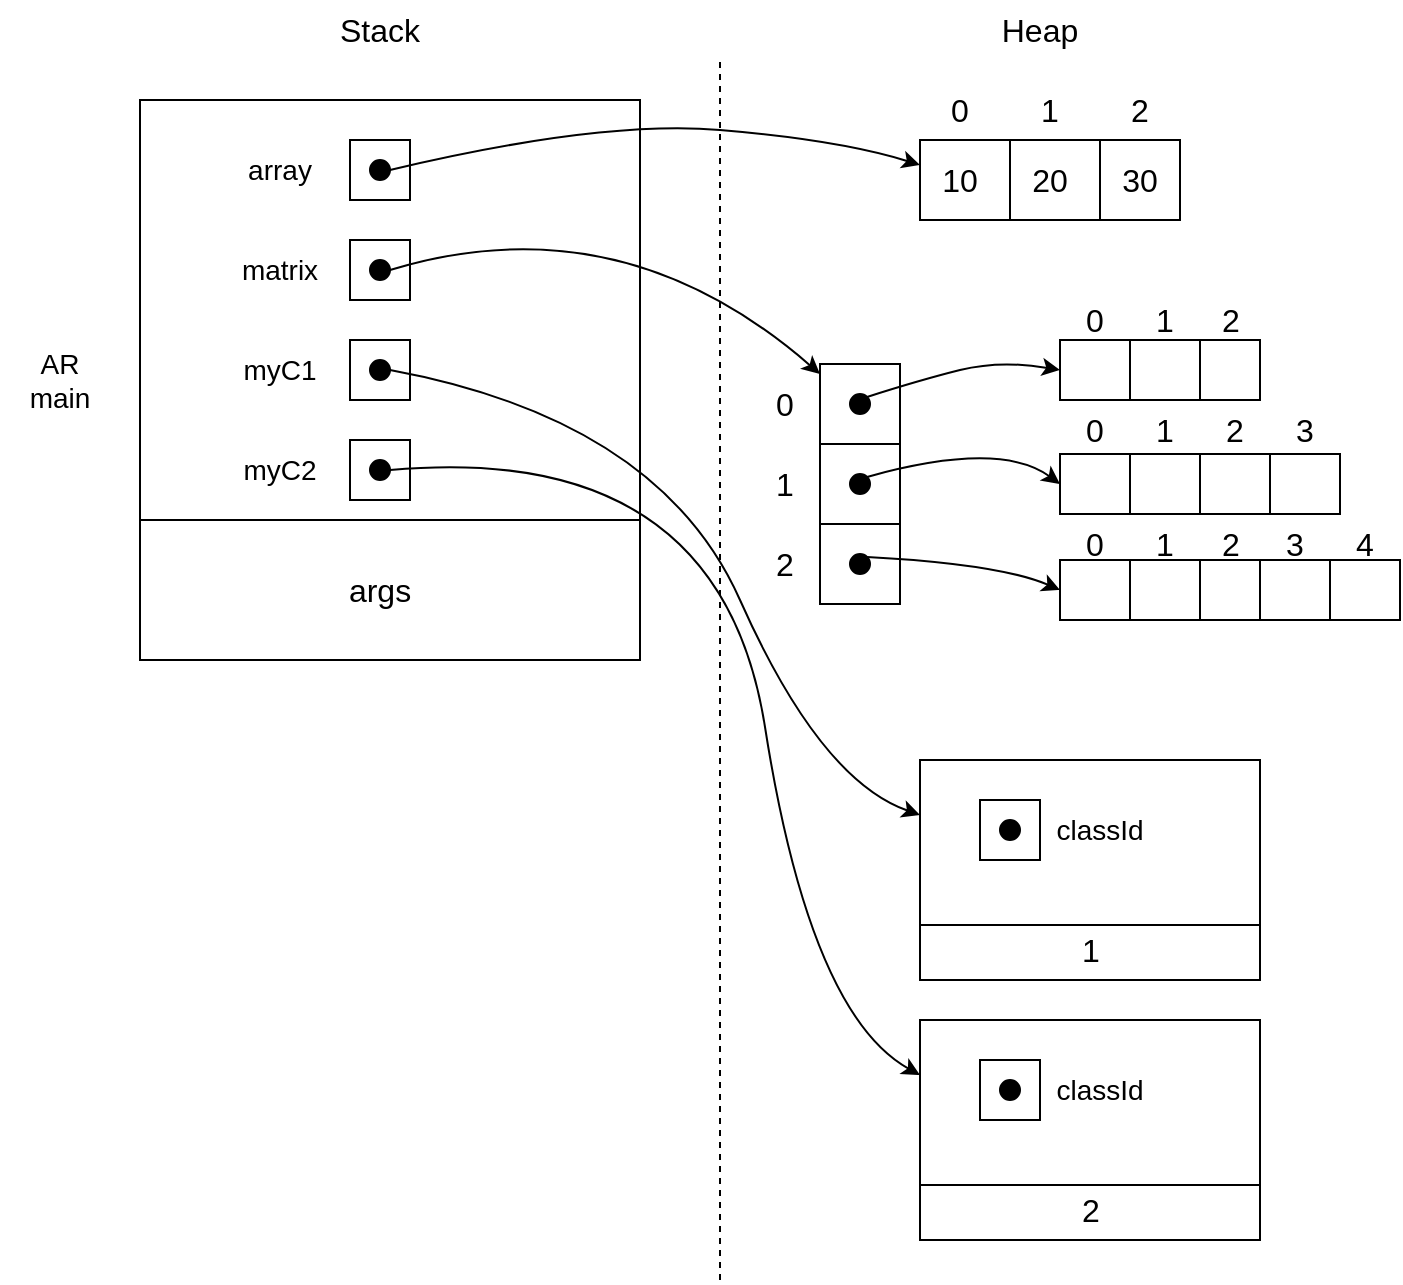<mxfile version="20.3.3" type="github" pages="3">
  <diagram id="JZQhA0O_mQ5Fezpy2MEc" name="Page-1">
    <mxGraphModel dx="685" dy="417" grid="1" gridSize="10" guides="1" tooltips="1" connect="1" arrows="1" fold="1" page="1" pageScale="1" pageWidth="850" pageHeight="1100" math="0" shadow="0">
      <root>
        <mxCell id="0" />
        <mxCell id="1" parent="0" />
        <mxCell id="woSUaVrUEuRAHz5BIxBc-1" value="&lt;font style=&quot;font-size: 16px;&quot;&gt;Stack&lt;/font&gt;" style="text;html=1;strokeColor=none;fillColor=none;align=center;verticalAlign=middle;whiteSpace=wrap;rounded=0;" vertex="1" parent="1">
          <mxGeometry x="200" y="130" width="60" height="30" as="geometry" />
        </mxCell>
        <mxCell id="woSUaVrUEuRAHz5BIxBc-2" value="&lt;font style=&quot;font-size: 16px;&quot;&gt;Heap&lt;/font&gt;" style="text;html=1;strokeColor=none;fillColor=none;align=center;verticalAlign=middle;whiteSpace=wrap;rounded=0;" vertex="1" parent="1">
          <mxGeometry x="530" y="130" width="60" height="30" as="geometry" />
        </mxCell>
        <mxCell id="woSUaVrUEuRAHz5BIxBc-3" value="" style="endArrow=none;dashed=1;html=1;rounded=0;fontSize=16;" edge="1" parent="1">
          <mxGeometry width="50" height="50" relative="1" as="geometry">
            <mxPoint x="400" y="770" as="sourcePoint" />
            <mxPoint x="400" y="160" as="targetPoint" />
          </mxGeometry>
        </mxCell>
        <mxCell id="woSUaVrUEuRAHz5BIxBc-6" value="" style="rounded=0;whiteSpace=wrap;html=1;fontSize=16;" vertex="1" parent="1">
          <mxGeometry x="110" y="180" width="250" height="280" as="geometry" />
        </mxCell>
        <mxCell id="woSUaVrUEuRAHz5BIxBc-7" value="" style="endArrow=none;html=1;rounded=0;fontSize=16;exitX=0;exitY=0.75;exitDx=0;exitDy=0;entryX=1;entryY=0.75;entryDx=0;entryDy=0;" edge="1" parent="1" source="woSUaVrUEuRAHz5BIxBc-6" target="woSUaVrUEuRAHz5BIxBc-6">
          <mxGeometry width="50" height="50" relative="1" as="geometry">
            <mxPoint x="290" y="390" as="sourcePoint" />
            <mxPoint x="340" y="340" as="targetPoint" />
          </mxGeometry>
        </mxCell>
        <mxCell id="woSUaVrUEuRAHz5BIxBc-8" value="&lt;font style=&quot;font-size: 14px;&quot;&gt;AR&lt;br&gt;main&lt;br&gt;&lt;/font&gt;" style="text;html=1;strokeColor=none;fillColor=none;align=center;verticalAlign=middle;whiteSpace=wrap;rounded=0;" vertex="1" parent="1">
          <mxGeometry x="40" y="305" width="60" height="30" as="geometry" />
        </mxCell>
        <mxCell id="woSUaVrUEuRAHz5BIxBc-9" value="&lt;font style=&quot;&quot;&gt;&lt;font style=&quot;font-size: 16px;&quot;&gt;args&lt;/font&gt;&lt;br&gt;&lt;/font&gt;" style="text;html=1;strokeColor=none;fillColor=none;align=center;verticalAlign=middle;whiteSpace=wrap;rounded=0;" vertex="1" parent="1">
          <mxGeometry x="200" y="410" width="60" height="30" as="geometry" />
        </mxCell>
        <mxCell id="woSUaVrUEuRAHz5BIxBc-12" value="" style="group" vertex="1" connectable="0" parent="1">
          <mxGeometry x="150" y="200" width="95" height="30" as="geometry" />
        </mxCell>
        <mxCell id="woSUaVrUEuRAHz5BIxBc-10" value="&lt;font style=&quot;font-size: 14px;&quot;&gt;array&lt;br&gt;&lt;/font&gt;" style="text;html=1;strokeColor=none;fillColor=none;align=center;verticalAlign=middle;whiteSpace=wrap;rounded=0;" vertex="1" parent="woSUaVrUEuRAHz5BIxBc-12">
          <mxGeometry width="60" height="30" as="geometry" />
        </mxCell>
        <mxCell id="woSUaVrUEuRAHz5BIxBc-11" value="" style="whiteSpace=wrap;html=1;aspect=fixed;fontSize=14;" vertex="1" parent="woSUaVrUEuRAHz5BIxBc-12">
          <mxGeometry x="65" width="30" height="30" as="geometry" />
        </mxCell>
        <mxCell id="woSUaVrUEuRAHz5BIxBc-22" value="" style="ellipse;whiteSpace=wrap;html=1;aspect=fixed;fontSize=16;fillColor=#000000;" vertex="1" parent="woSUaVrUEuRAHz5BIxBc-12">
          <mxGeometry x="75" y="10" width="10" height="10" as="geometry" />
        </mxCell>
        <mxCell id="woSUaVrUEuRAHz5BIxBc-13" value="" style="group" vertex="1" connectable="0" parent="1">
          <mxGeometry x="150" y="250" width="95" height="30" as="geometry" />
        </mxCell>
        <mxCell id="woSUaVrUEuRAHz5BIxBc-14" value="&lt;font style=&quot;font-size: 14px;&quot;&gt;matrix&lt;br&gt;&lt;/font&gt;" style="text;html=1;strokeColor=none;fillColor=none;align=center;verticalAlign=middle;whiteSpace=wrap;rounded=0;" vertex="1" parent="woSUaVrUEuRAHz5BIxBc-13">
          <mxGeometry width="60" height="30" as="geometry" />
        </mxCell>
        <mxCell id="woSUaVrUEuRAHz5BIxBc-15" value="" style="whiteSpace=wrap;html=1;aspect=fixed;fontSize=14;" vertex="1" parent="woSUaVrUEuRAHz5BIxBc-13">
          <mxGeometry x="65" width="30" height="30" as="geometry" />
        </mxCell>
        <mxCell id="woSUaVrUEuRAHz5BIxBc-23" value="" style="ellipse;whiteSpace=wrap;html=1;aspect=fixed;fontSize=16;fillColor=#000000;" vertex="1" parent="woSUaVrUEuRAHz5BIxBc-13">
          <mxGeometry x="75" y="10" width="10" height="10" as="geometry" />
        </mxCell>
        <mxCell id="woSUaVrUEuRAHz5BIxBc-16" value="" style="group" vertex="1" connectable="0" parent="1">
          <mxGeometry x="150" y="300" width="95" height="30" as="geometry" />
        </mxCell>
        <mxCell id="woSUaVrUEuRAHz5BIxBc-17" value="&lt;font style=&quot;font-size: 14px;&quot;&gt;myC1&lt;br&gt;&lt;/font&gt;" style="text;html=1;strokeColor=none;fillColor=none;align=center;verticalAlign=middle;whiteSpace=wrap;rounded=0;" vertex="1" parent="woSUaVrUEuRAHz5BIxBc-16">
          <mxGeometry width="60" height="30" as="geometry" />
        </mxCell>
        <mxCell id="woSUaVrUEuRAHz5BIxBc-18" value="" style="whiteSpace=wrap;html=1;aspect=fixed;fontSize=14;" vertex="1" parent="woSUaVrUEuRAHz5BIxBc-16">
          <mxGeometry x="65" width="30" height="30" as="geometry" />
        </mxCell>
        <mxCell id="woSUaVrUEuRAHz5BIxBc-24" value="" style="ellipse;whiteSpace=wrap;html=1;aspect=fixed;fontSize=16;fillColor=#000000;" vertex="1" parent="woSUaVrUEuRAHz5BIxBc-16">
          <mxGeometry x="75" y="10" width="10" height="10" as="geometry" />
        </mxCell>
        <mxCell id="woSUaVrUEuRAHz5BIxBc-19" value="" style="group" vertex="1" connectable="0" parent="1">
          <mxGeometry x="150" y="350" width="95" height="30" as="geometry" />
        </mxCell>
        <mxCell id="woSUaVrUEuRAHz5BIxBc-20" value="&lt;font style=&quot;font-size: 14px;&quot;&gt;myC2&lt;br&gt;&lt;/font&gt;" style="text;html=1;strokeColor=none;fillColor=none;align=center;verticalAlign=middle;whiteSpace=wrap;rounded=0;" vertex="1" parent="woSUaVrUEuRAHz5BIxBc-19">
          <mxGeometry width="60" height="30" as="geometry" />
        </mxCell>
        <mxCell id="woSUaVrUEuRAHz5BIxBc-21" value="" style="whiteSpace=wrap;html=1;aspect=fixed;fontSize=14;" vertex="1" parent="woSUaVrUEuRAHz5BIxBc-19">
          <mxGeometry x="65" width="30" height="30" as="geometry" />
        </mxCell>
        <mxCell id="woSUaVrUEuRAHz5BIxBc-25" value="" style="ellipse;whiteSpace=wrap;html=1;aspect=fixed;fontSize=16;fillColor=#000000;" vertex="1" parent="woSUaVrUEuRAHz5BIxBc-19">
          <mxGeometry x="75" y="10" width="10" height="10" as="geometry" />
        </mxCell>
        <mxCell id="woSUaVrUEuRAHz5BIxBc-40" value="" style="curved=1;endArrow=classic;html=1;rounded=0;fontSize=16;exitX=1;exitY=0.5;exitDx=0;exitDy=0;entryX=0;entryY=0.25;entryDx=0;entryDy=0;" edge="1" parent="1" source="woSUaVrUEuRAHz5BIxBc-22" target="woSUaVrUEuRAHz5BIxBc-37">
          <mxGeometry width="50" height="50" relative="1" as="geometry">
            <mxPoint x="290" y="400" as="sourcePoint" />
            <mxPoint x="340" y="350" as="targetPoint" />
            <Array as="points">
              <mxPoint x="340" y="190" />
              <mxPoint x="460" y="200" />
            </Array>
          </mxGeometry>
        </mxCell>
        <mxCell id="woSUaVrUEuRAHz5BIxBc-45" value="" style="group" vertex="1" connectable="0" parent="1">
          <mxGeometry x="500" y="170" width="130" height="70" as="geometry" />
        </mxCell>
        <mxCell id="woSUaVrUEuRAHz5BIxBc-41" value="0" style="text;html=1;strokeColor=none;fillColor=none;align=center;verticalAlign=middle;whiteSpace=wrap;rounded=0;fontSize=16;" vertex="1" parent="woSUaVrUEuRAHz5BIxBc-45">
          <mxGeometry x="10" width="20" height="30" as="geometry" />
        </mxCell>
        <mxCell id="woSUaVrUEuRAHz5BIxBc-43" value="1&lt;span style=&quot;color: rgba(0, 0, 0, 0); font-family: monospace; font-size: 0px; text-align: start;&quot;&gt;%3CmxGraphModel%3E%3Croot%3E%3CmxCell%20id%3D%220%22%2F%3E%3CmxCell%20id%3D%221%22%20parent%3D%220%22%2F%3E%3CmxCell%20id%3D%222%22%20value%3D%220%22%20style%3D%22text%3Bhtml%3D1%3BstrokeColor%3Dnone%3BfillColor%3Dnone%3Balign%3Dcenter%3BverticalAlign%3Dmiddle%3BwhiteSpace%3Dwrap%3Brounded%3D0%3BfontSize%3D16%3B%22%20vertex%3D%221%22%20parent%3D%221%22%3E%3CmxGeometry%20x%3D%22510%22%20y%3D%22170%22%20width%3D%2220%22%20height%3D%2230%22%20as%3D%22geometry%22%2F%3E%3C%2FmxCell%3E%3C%2Froot%3E%3C%2FmxGraphModel%3E&lt;/span&gt;" style="text;html=1;strokeColor=none;fillColor=none;align=center;verticalAlign=middle;whiteSpace=wrap;rounded=0;fontSize=16;" vertex="1" parent="woSUaVrUEuRAHz5BIxBc-45">
          <mxGeometry x="55" width="20" height="30" as="geometry" />
        </mxCell>
        <mxCell id="woSUaVrUEuRAHz5BIxBc-44" value="2" style="text;html=1;strokeColor=none;fillColor=none;align=center;verticalAlign=middle;whiteSpace=wrap;rounded=0;fontSize=16;" vertex="1" parent="woSUaVrUEuRAHz5BIxBc-45">
          <mxGeometry x="100" width="20" height="30" as="geometry" />
        </mxCell>
        <mxCell id="woSUaVrUEuRAHz5BIxBc-82" value="" style="group" vertex="1" connectable="0" parent="woSUaVrUEuRAHz5BIxBc-45">
          <mxGeometry y="30" width="130" height="40" as="geometry" />
        </mxCell>
        <mxCell id="woSUaVrUEuRAHz5BIxBc-34" value="" style="rounded=0;whiteSpace=wrap;html=1;fontSize=16;fillColor=#FFFFFF;" vertex="1" parent="woSUaVrUEuRAHz5BIxBc-82">
          <mxGeometry width="90" height="40" as="geometry" />
        </mxCell>
        <mxCell id="woSUaVrUEuRAHz5BIxBc-35" value="" style="endArrow=none;html=1;rounded=0;fontSize=16;entryX=0.5;entryY=0;entryDx=0;entryDy=0;exitX=0.5;exitY=1;exitDx=0;exitDy=0;" edge="1" parent="woSUaVrUEuRAHz5BIxBc-82" source="woSUaVrUEuRAHz5BIxBc-34" target="woSUaVrUEuRAHz5BIxBc-34">
          <mxGeometry width="50" height="50" relative="1" as="geometry">
            <mxPoint x="-210" y="200" as="sourcePoint" />
            <mxPoint x="-160" y="150" as="targetPoint" />
          </mxGeometry>
        </mxCell>
        <mxCell id="woSUaVrUEuRAHz5BIxBc-36" value="" style="whiteSpace=wrap;html=1;aspect=fixed;fontSize=16;fillColor=#FFFFFF;" vertex="1" parent="woSUaVrUEuRAHz5BIxBc-82">
          <mxGeometry x="90" width="40" height="40" as="geometry" />
        </mxCell>
        <mxCell id="woSUaVrUEuRAHz5BIxBc-37" value="10&lt;span style=&quot;color: rgba(0, 0, 0, 0); font-family: monospace; font-size: 0px; text-align: start;&quot;&gt;%3CmxGraphModel%3E%3Croot%3E%3CmxCell%20id%3D%220%22%2F%3E%3CmxCell%20id%3D%221%22%20parent%3D%220%22%2F%3E%3CmxCell%20id%3D%222%22%20value%3D%22%26lt%3Bfont%20style%3D%26quot%3Bfont-size%3A%2014px%3B%26quot%3B%26gt%3B10%26lt%3Bbr%26gt%3B%26lt%3B%2Ffont%26gt%3B%22%20style%3D%22text%3Bhtml%3D1%3BstrokeColor%3Dnone%3BfillColor%3Dnone%3Balign%3Dcenter%3BverticalAlign%3Dmiddle%3BwhiteSpace%3Dwrap%3Brounded%3D0%3B%22%20vertex%3D%221%22%20parent%3D%221%22%3E%3CmxGeometry%20x%3D%22480%22%20y%3D%22207.5%22%20width%3D%2230%22%20height%3D%2225%22%20as%3D%22geometry%22%2F%3E%3C%2FmxCell%3E%3C%2Froot%3E%3C%2FmxGraphModel%3E&lt;/span&gt;" style="text;html=1;strokeColor=none;fillColor=none;align=center;verticalAlign=middle;whiteSpace=wrap;rounded=0;fontSize=16;" vertex="1" parent="woSUaVrUEuRAHz5BIxBc-82">
          <mxGeometry y="5" width="40" height="30" as="geometry" />
        </mxCell>
        <mxCell id="woSUaVrUEuRAHz5BIxBc-38" value="20" style="text;html=1;strokeColor=none;fillColor=none;align=center;verticalAlign=middle;whiteSpace=wrap;rounded=0;fontSize=16;" vertex="1" parent="woSUaVrUEuRAHz5BIxBc-82">
          <mxGeometry x="50" y="10" width="30" height="20" as="geometry" />
        </mxCell>
        <mxCell id="woSUaVrUEuRAHz5BIxBc-39" value="30" style="text;html=1;strokeColor=none;fillColor=none;align=center;verticalAlign=middle;whiteSpace=wrap;rounded=0;fontSize=16;" vertex="1" parent="woSUaVrUEuRAHz5BIxBc-82">
          <mxGeometry x="90" y="10" width="40" height="20" as="geometry" />
        </mxCell>
        <mxCell id="woSUaVrUEuRAHz5BIxBc-46" value="" style="whiteSpace=wrap;html=1;aspect=fixed;fontSize=16;fillColor=#FFFFFF;" vertex="1" parent="1">
          <mxGeometry x="450" y="312" width="40" height="40" as="geometry" />
        </mxCell>
        <mxCell id="woSUaVrUEuRAHz5BIxBc-47" value="" style="whiteSpace=wrap;html=1;aspect=fixed;fontSize=16;fillColor=#FFFFFF;" vertex="1" parent="1">
          <mxGeometry x="450" y="352" width="40" height="40" as="geometry" />
        </mxCell>
        <mxCell id="woSUaVrUEuRAHz5BIxBc-48" value="" style="whiteSpace=wrap;html=1;aspect=fixed;fontSize=16;fillColor=#FFFFFF;" vertex="1" parent="1">
          <mxGeometry x="450" y="392" width="40" height="40" as="geometry" />
        </mxCell>
        <mxCell id="woSUaVrUEuRAHz5BIxBc-49" value="0" style="text;html=1;strokeColor=none;fillColor=none;align=center;verticalAlign=middle;whiteSpace=wrap;rounded=0;fontSize=16;" vertex="1" parent="1">
          <mxGeometry x="415" y="317" width="35" height="30" as="geometry" />
        </mxCell>
        <mxCell id="woSUaVrUEuRAHz5BIxBc-50" value="1" style="text;html=1;strokeColor=none;fillColor=none;align=center;verticalAlign=middle;whiteSpace=wrap;rounded=0;fontSize=16;" vertex="1" parent="1">
          <mxGeometry x="415" y="357" width="35" height="30" as="geometry" />
        </mxCell>
        <mxCell id="woSUaVrUEuRAHz5BIxBc-51" value="2" style="text;html=1;strokeColor=none;fillColor=none;align=center;verticalAlign=middle;whiteSpace=wrap;rounded=0;fontSize=16;" vertex="1" parent="1">
          <mxGeometry x="415" y="397" width="35" height="30" as="geometry" />
        </mxCell>
        <mxCell id="woSUaVrUEuRAHz5BIxBc-52" value="" style="ellipse;whiteSpace=wrap;html=1;aspect=fixed;fontSize=16;fillColor=#000000;" vertex="1" parent="1">
          <mxGeometry x="465" y="327" width="10" height="10" as="geometry" />
        </mxCell>
        <mxCell id="woSUaVrUEuRAHz5BIxBc-53" value="" style="ellipse;whiteSpace=wrap;html=1;aspect=fixed;fontSize=16;fillColor=#000000;" vertex="1" parent="1">
          <mxGeometry x="465" y="367" width="10" height="10" as="geometry" />
        </mxCell>
        <mxCell id="woSUaVrUEuRAHz5BIxBc-54" value="" style="ellipse;whiteSpace=wrap;html=1;aspect=fixed;fontSize=16;fillColor=#000000;" vertex="1" parent="1">
          <mxGeometry x="465" y="407" width="10" height="10" as="geometry" />
        </mxCell>
        <mxCell id="woSUaVrUEuRAHz5BIxBc-90" value="" style="rounded=0;whiteSpace=wrap;html=1;fontSize=16;fillColor=#FFFFFF;" vertex="1" parent="1">
          <mxGeometry x="570" y="300" width="70" height="30" as="geometry" />
        </mxCell>
        <mxCell id="woSUaVrUEuRAHz5BIxBc-91" value="" style="endArrow=none;html=1;rounded=0;fontSize=16;entryX=0.5;entryY=0;entryDx=0;entryDy=0;exitX=0.5;exitY=1;exitDx=0;exitDy=0;" edge="1" parent="1" source="woSUaVrUEuRAHz5BIxBc-90" target="woSUaVrUEuRAHz5BIxBc-90">
          <mxGeometry width="50" height="50" relative="1" as="geometry">
            <mxPoint x="450" y="390" as="sourcePoint" />
            <mxPoint x="500" y="340" as="targetPoint" />
          </mxGeometry>
        </mxCell>
        <mxCell id="woSUaVrUEuRAHz5BIxBc-92" value="" style="rounded=0;whiteSpace=wrap;html=1;fontSize=16;fillColor=#FFFFFF;" vertex="1" parent="1">
          <mxGeometry x="640" y="300" width="30" height="30" as="geometry" />
        </mxCell>
        <mxCell id="woSUaVrUEuRAHz5BIxBc-93" value="" style="rounded=0;whiteSpace=wrap;html=1;fontSize=16;fillColor=#FFFFFF;" vertex="1" parent="1">
          <mxGeometry x="570" y="357" width="70" height="30" as="geometry" />
        </mxCell>
        <mxCell id="woSUaVrUEuRAHz5BIxBc-94" value="" style="endArrow=none;html=1;rounded=0;fontSize=16;entryX=0.5;entryY=0;entryDx=0;entryDy=0;exitX=0.5;exitY=1;exitDx=0;exitDy=0;" edge="1" parent="1" source="woSUaVrUEuRAHz5BIxBc-93" target="woSUaVrUEuRAHz5BIxBc-93">
          <mxGeometry width="50" height="50" relative="1" as="geometry">
            <mxPoint x="450" y="447" as="sourcePoint" />
            <mxPoint x="500" y="397" as="targetPoint" />
          </mxGeometry>
        </mxCell>
        <mxCell id="woSUaVrUEuRAHz5BIxBc-96" value="" style="rounded=0;whiteSpace=wrap;html=1;fontSize=16;fillColor=#FFFFFF;" vertex="1" parent="1">
          <mxGeometry x="640" y="357" width="70" height="30" as="geometry" />
        </mxCell>
        <mxCell id="woSUaVrUEuRAHz5BIxBc-97" value="" style="endArrow=none;html=1;rounded=0;fontSize=16;entryX=0.5;entryY=0;entryDx=0;entryDy=0;exitX=0.5;exitY=1;exitDx=0;exitDy=0;" edge="1" parent="1" source="woSUaVrUEuRAHz5BIxBc-96" target="woSUaVrUEuRAHz5BIxBc-96">
          <mxGeometry width="50" height="50" relative="1" as="geometry">
            <mxPoint x="520" y="447" as="sourcePoint" />
            <mxPoint x="570" y="397" as="targetPoint" />
          </mxGeometry>
        </mxCell>
        <mxCell id="woSUaVrUEuRAHz5BIxBc-98" value="" style="rounded=0;whiteSpace=wrap;html=1;fontSize=16;fillColor=#FFFFFF;" vertex="1" parent="1">
          <mxGeometry x="570" y="410" width="70" height="30" as="geometry" />
        </mxCell>
        <mxCell id="woSUaVrUEuRAHz5BIxBc-99" value="" style="endArrow=none;html=1;rounded=0;fontSize=16;entryX=0.5;entryY=0;entryDx=0;entryDy=0;exitX=0.5;exitY=1;exitDx=0;exitDy=0;" edge="1" parent="1" source="woSUaVrUEuRAHz5BIxBc-98" target="woSUaVrUEuRAHz5BIxBc-98">
          <mxGeometry width="50" height="50" relative="1" as="geometry">
            <mxPoint x="450" y="500" as="sourcePoint" />
            <mxPoint x="500" y="450" as="targetPoint" />
          </mxGeometry>
        </mxCell>
        <mxCell id="woSUaVrUEuRAHz5BIxBc-100" value="" style="rounded=0;whiteSpace=wrap;html=1;fontSize=16;fillColor=#FFFFFF;" vertex="1" parent="1">
          <mxGeometry x="640" y="410" width="30" height="30" as="geometry" />
        </mxCell>
        <mxCell id="woSUaVrUEuRAHz5BIxBc-101" value="" style="rounded=0;whiteSpace=wrap;html=1;fontSize=16;fillColor=#FFFFFF;" vertex="1" parent="1">
          <mxGeometry x="670" y="410" width="70" height="30" as="geometry" />
        </mxCell>
        <mxCell id="woSUaVrUEuRAHz5BIxBc-102" value="" style="endArrow=none;html=1;rounded=0;fontSize=16;entryX=0.5;entryY=0;entryDx=0;entryDy=0;exitX=0.5;exitY=1;exitDx=0;exitDy=0;" edge="1" parent="1" source="woSUaVrUEuRAHz5BIxBc-101" target="woSUaVrUEuRAHz5BIxBc-101">
          <mxGeometry width="50" height="50" relative="1" as="geometry">
            <mxPoint x="615" y="397" as="sourcePoint" />
            <mxPoint x="615" y="367" as="targetPoint" />
          </mxGeometry>
        </mxCell>
        <mxCell id="woSUaVrUEuRAHz5BIxBc-103" value="0" style="text;html=1;strokeColor=none;fillColor=none;align=center;verticalAlign=middle;whiteSpace=wrap;rounded=0;fontSize=16;" vertex="1" parent="1">
          <mxGeometry x="570" y="275" width="35" height="30" as="geometry" />
        </mxCell>
        <mxCell id="woSUaVrUEuRAHz5BIxBc-104" value="1" style="text;html=1;strokeColor=none;fillColor=none;align=center;verticalAlign=middle;whiteSpace=wrap;rounded=0;fontSize=16;" vertex="1" parent="1">
          <mxGeometry x="605" y="275" width="35" height="30" as="geometry" />
        </mxCell>
        <mxCell id="woSUaVrUEuRAHz5BIxBc-105" value="2" style="text;html=1;strokeColor=none;fillColor=none;align=center;verticalAlign=middle;whiteSpace=wrap;rounded=0;fontSize=16;" vertex="1" parent="1">
          <mxGeometry x="637.5" y="275" width="35" height="30" as="geometry" />
        </mxCell>
        <mxCell id="woSUaVrUEuRAHz5BIxBc-106" value="0" style="text;html=1;strokeColor=none;fillColor=none;align=center;verticalAlign=middle;whiteSpace=wrap;rounded=0;fontSize=16;" vertex="1" parent="1">
          <mxGeometry x="570" y="330" width="35" height="30" as="geometry" />
        </mxCell>
        <mxCell id="woSUaVrUEuRAHz5BIxBc-107" value="1" style="text;html=1;strokeColor=none;fillColor=none;align=center;verticalAlign=middle;whiteSpace=wrap;rounded=0;fontSize=16;" vertex="1" parent="1">
          <mxGeometry x="605" y="330" width="35" height="30" as="geometry" />
        </mxCell>
        <mxCell id="woSUaVrUEuRAHz5BIxBc-108" value="2" style="text;html=1;strokeColor=none;fillColor=none;align=center;verticalAlign=middle;whiteSpace=wrap;rounded=0;fontSize=16;" vertex="1" parent="1">
          <mxGeometry x="640" y="330" width="35" height="30" as="geometry" />
        </mxCell>
        <mxCell id="woSUaVrUEuRAHz5BIxBc-109" value="3" style="text;html=1;strokeColor=none;fillColor=none;align=center;verticalAlign=middle;whiteSpace=wrap;rounded=0;fontSize=16;" vertex="1" parent="1">
          <mxGeometry x="675" y="330" width="35" height="30" as="geometry" />
        </mxCell>
        <mxCell id="woSUaVrUEuRAHz5BIxBc-110" value="0" style="text;html=1;strokeColor=none;fillColor=none;align=center;verticalAlign=middle;whiteSpace=wrap;rounded=0;fontSize=16;" vertex="1" parent="1">
          <mxGeometry x="570" y="387" width="35" height="30" as="geometry" />
        </mxCell>
        <mxCell id="woSUaVrUEuRAHz5BIxBc-111" value="1" style="text;html=1;strokeColor=none;fillColor=none;align=center;verticalAlign=middle;whiteSpace=wrap;rounded=0;fontSize=16;" vertex="1" parent="1">
          <mxGeometry x="605" y="387" width="35" height="30" as="geometry" />
        </mxCell>
        <mxCell id="woSUaVrUEuRAHz5BIxBc-112" value="2" style="text;html=1;strokeColor=none;fillColor=none;align=center;verticalAlign=middle;whiteSpace=wrap;rounded=0;fontSize=16;" vertex="1" parent="1">
          <mxGeometry x="637.5" y="387" width="35" height="30" as="geometry" />
        </mxCell>
        <mxCell id="woSUaVrUEuRAHz5BIxBc-113" value="3" style="text;html=1;strokeColor=none;fillColor=none;align=center;verticalAlign=middle;whiteSpace=wrap;rounded=0;fontSize=16;" vertex="1" parent="1">
          <mxGeometry x="670" y="387" width="35" height="30" as="geometry" />
        </mxCell>
        <mxCell id="woSUaVrUEuRAHz5BIxBc-114" value="4" style="text;html=1;strokeColor=none;fillColor=none;align=center;verticalAlign=middle;whiteSpace=wrap;rounded=0;fontSize=16;" vertex="1" parent="1">
          <mxGeometry x="705" y="387" width="35" height="30" as="geometry" />
        </mxCell>
        <mxCell id="woSUaVrUEuRAHz5BIxBc-115" value="" style="curved=1;endArrow=classic;html=1;rounded=0;fontSize=16;exitX=1;exitY=0.5;exitDx=0;exitDy=0;entryX=1;entryY=0;entryDx=0;entryDy=0;" edge="1" parent="1" source="woSUaVrUEuRAHz5BIxBc-23" target="woSUaVrUEuRAHz5BIxBc-49">
          <mxGeometry width="50" height="50" relative="1" as="geometry">
            <mxPoint x="450" y="400" as="sourcePoint" />
            <mxPoint x="470" y="310" as="targetPoint" />
            <Array as="points">
              <mxPoint x="350" y="230" />
            </Array>
          </mxGeometry>
        </mxCell>
        <mxCell id="woSUaVrUEuRAHz5BIxBc-116" value="" style="curved=1;endArrow=classic;html=1;rounded=0;fontSize=16;exitX=1;exitY=0;exitDx=0;exitDy=0;entryX=0;entryY=0.5;entryDx=0;entryDy=0;" edge="1" parent="1" source="woSUaVrUEuRAHz5BIxBc-52" target="woSUaVrUEuRAHz5BIxBc-90">
          <mxGeometry width="50" height="50" relative="1" as="geometry">
            <mxPoint x="450" y="400" as="sourcePoint" />
            <mxPoint x="500" y="350" as="targetPoint" />
            <Array as="points">
              <mxPoint x="500" y="320" />
              <mxPoint x="540" y="310" />
            </Array>
          </mxGeometry>
        </mxCell>
        <mxCell id="woSUaVrUEuRAHz5BIxBc-117" value="" style="curved=1;endArrow=classic;html=1;rounded=0;fontSize=16;exitX=1;exitY=0;exitDx=0;exitDy=0;entryX=0;entryY=0.5;entryDx=0;entryDy=0;" edge="1" parent="1" source="woSUaVrUEuRAHz5BIxBc-53" target="woSUaVrUEuRAHz5BIxBc-93">
          <mxGeometry width="50" height="50" relative="1" as="geometry">
            <mxPoint x="483.536" y="338.464" as="sourcePoint" />
            <mxPoint x="580" y="325" as="targetPoint" />
            <Array as="points">
              <mxPoint x="540" y="350" />
            </Array>
          </mxGeometry>
        </mxCell>
        <mxCell id="woSUaVrUEuRAHz5BIxBc-118" value="" style="curved=1;endArrow=classic;html=1;rounded=0;fontSize=16;exitX=1;exitY=0;exitDx=0;exitDy=0;entryX=0;entryY=0.5;entryDx=0;entryDy=0;" edge="1" parent="1" source="woSUaVrUEuRAHz5BIxBc-54" target="woSUaVrUEuRAHz5BIxBc-98">
          <mxGeometry width="50" height="50" relative="1" as="geometry">
            <mxPoint x="483.536" y="378.464" as="sourcePoint" />
            <mxPoint x="580" y="382" as="targetPoint" />
            <Array as="points">
              <mxPoint x="540" y="412" />
            </Array>
          </mxGeometry>
        </mxCell>
        <mxCell id="woSUaVrUEuRAHz5BIxBc-129" value="" style="group" vertex="1" connectable="0" parent="1">
          <mxGeometry x="500" y="510" width="170" height="110" as="geometry" />
        </mxCell>
        <mxCell id="woSUaVrUEuRAHz5BIxBc-121" value="" style="rounded=0;whiteSpace=wrap;html=1;fontSize=16;fillColor=#FFFFFF;" vertex="1" parent="woSUaVrUEuRAHz5BIxBc-129">
          <mxGeometry width="170" height="110" as="geometry" />
        </mxCell>
        <mxCell id="woSUaVrUEuRAHz5BIxBc-122" value="" style="endArrow=none;html=1;rounded=0;fontSize=16;entryX=1;entryY=0.75;entryDx=0;entryDy=0;exitX=0;exitY=0.75;exitDx=0;exitDy=0;" edge="1" parent="woSUaVrUEuRAHz5BIxBc-129" source="woSUaVrUEuRAHz5BIxBc-121" target="woSUaVrUEuRAHz5BIxBc-121">
          <mxGeometry width="50" height="50" relative="1" as="geometry">
            <mxPoint x="-50" y="-80" as="sourcePoint" />
            <mxPoint y="-130" as="targetPoint" />
          </mxGeometry>
        </mxCell>
        <mxCell id="woSUaVrUEuRAHz5BIxBc-123" value="1" style="text;html=1;strokeColor=none;fillColor=none;align=center;verticalAlign=middle;whiteSpace=wrap;rounded=0;fontSize=16;" vertex="1" parent="woSUaVrUEuRAHz5BIxBc-129">
          <mxGeometry x="67.5" y="80" width="35" height="30" as="geometry" />
        </mxCell>
        <mxCell id="woSUaVrUEuRAHz5BIxBc-125" value="&lt;font style=&quot;font-size: 14px;&quot;&gt;classId&lt;br&gt;&lt;/font&gt;" style="text;html=1;strokeColor=none;fillColor=none;align=center;verticalAlign=middle;whiteSpace=wrap;rounded=0;" vertex="1" parent="woSUaVrUEuRAHz5BIxBc-129">
          <mxGeometry x="60" y="20" width="60" height="30" as="geometry" />
        </mxCell>
        <mxCell id="woSUaVrUEuRAHz5BIxBc-128" value="" style="group" vertex="1" connectable="0" parent="woSUaVrUEuRAHz5BIxBc-129">
          <mxGeometry x="30" y="20" width="30" height="30" as="geometry" />
        </mxCell>
        <mxCell id="woSUaVrUEuRAHz5BIxBc-126" value="" style="whiteSpace=wrap;html=1;aspect=fixed;fontSize=14;" vertex="1" parent="woSUaVrUEuRAHz5BIxBc-128">
          <mxGeometry width="30" height="30" as="geometry" />
        </mxCell>
        <mxCell id="woSUaVrUEuRAHz5BIxBc-127" value="" style="ellipse;whiteSpace=wrap;html=1;aspect=fixed;fontSize=16;fillColor=#000000;" vertex="1" parent="woSUaVrUEuRAHz5BIxBc-128">
          <mxGeometry x="10" y="10" width="10" height="10" as="geometry" />
        </mxCell>
        <mxCell id="woSUaVrUEuRAHz5BIxBc-130" value="" style="group" vertex="1" connectable="0" parent="1">
          <mxGeometry x="500" y="640" width="170" height="110" as="geometry" />
        </mxCell>
        <mxCell id="woSUaVrUEuRAHz5BIxBc-131" value="" style="rounded=0;whiteSpace=wrap;html=1;fontSize=16;fillColor=#FFFFFF;" vertex="1" parent="woSUaVrUEuRAHz5BIxBc-130">
          <mxGeometry width="170" height="110" as="geometry" />
        </mxCell>
        <mxCell id="woSUaVrUEuRAHz5BIxBc-132" value="" style="endArrow=none;html=1;rounded=0;fontSize=16;entryX=1;entryY=0.75;entryDx=0;entryDy=0;exitX=0;exitY=0.75;exitDx=0;exitDy=0;" edge="1" parent="woSUaVrUEuRAHz5BIxBc-130" source="woSUaVrUEuRAHz5BIxBc-131" target="woSUaVrUEuRAHz5BIxBc-131">
          <mxGeometry width="50" height="50" relative="1" as="geometry">
            <mxPoint x="-50" y="-80" as="sourcePoint" />
            <mxPoint y="-130" as="targetPoint" />
          </mxGeometry>
        </mxCell>
        <mxCell id="woSUaVrUEuRAHz5BIxBc-133" value="2" style="text;html=1;strokeColor=none;fillColor=none;align=center;verticalAlign=middle;whiteSpace=wrap;rounded=0;fontSize=16;" vertex="1" parent="woSUaVrUEuRAHz5BIxBc-130">
          <mxGeometry x="67.5" y="80" width="35" height="30" as="geometry" />
        </mxCell>
        <mxCell id="woSUaVrUEuRAHz5BIxBc-134" value="&lt;font style=&quot;font-size: 14px;&quot;&gt;classId&lt;br&gt;&lt;/font&gt;" style="text;html=1;strokeColor=none;fillColor=none;align=center;verticalAlign=middle;whiteSpace=wrap;rounded=0;" vertex="1" parent="woSUaVrUEuRAHz5BIxBc-130">
          <mxGeometry x="60" y="20" width="60" height="30" as="geometry" />
        </mxCell>
        <mxCell id="woSUaVrUEuRAHz5BIxBc-135" value="" style="group" vertex="1" connectable="0" parent="woSUaVrUEuRAHz5BIxBc-130">
          <mxGeometry x="30" y="20" width="30" height="30" as="geometry" />
        </mxCell>
        <mxCell id="woSUaVrUEuRAHz5BIxBc-136" value="" style="whiteSpace=wrap;html=1;aspect=fixed;fontSize=14;" vertex="1" parent="woSUaVrUEuRAHz5BIxBc-135">
          <mxGeometry width="30" height="30" as="geometry" />
        </mxCell>
        <mxCell id="woSUaVrUEuRAHz5BIxBc-137" value="" style="ellipse;whiteSpace=wrap;html=1;aspect=fixed;fontSize=16;fillColor=#000000;" vertex="1" parent="woSUaVrUEuRAHz5BIxBc-135">
          <mxGeometry x="10" y="10" width="10" height="10" as="geometry" />
        </mxCell>
        <mxCell id="woSUaVrUEuRAHz5BIxBc-138" value="" style="curved=1;endArrow=classic;html=1;rounded=0;fontSize=16;exitX=1;exitY=0.5;exitDx=0;exitDy=0;entryX=0;entryY=0.25;entryDx=0;entryDy=0;" edge="1" parent="1" source="woSUaVrUEuRAHz5BIxBc-24" target="woSUaVrUEuRAHz5BIxBc-121">
          <mxGeometry width="50" height="50" relative="1" as="geometry">
            <mxPoint x="450" y="510" as="sourcePoint" />
            <mxPoint x="500" y="460" as="targetPoint" />
            <Array as="points">
              <mxPoint x="370" y="340" />
              <mxPoint x="450" y="520" />
            </Array>
          </mxGeometry>
        </mxCell>
        <mxCell id="woSUaVrUEuRAHz5BIxBc-139" value="" style="curved=1;endArrow=classic;html=1;rounded=0;fontSize=16;exitX=1;exitY=0.5;exitDx=0;exitDy=0;entryX=0;entryY=0.25;entryDx=0;entryDy=0;" edge="1" parent="1" source="woSUaVrUEuRAHz5BIxBc-25" target="woSUaVrUEuRAHz5BIxBc-131">
          <mxGeometry width="50" height="50" relative="1" as="geometry">
            <mxPoint x="230" y="432" as="sourcePoint" />
            <mxPoint x="525" y="662" as="targetPoint" />
            <Array as="points">
              <mxPoint x="400" y="350" />
              <mxPoint x="445" y="637" />
            </Array>
          </mxGeometry>
        </mxCell>
      </root>
    </mxGraphModel>
  </diagram>
  <diagram id="8C4hxDZHtlcB-iLa_jkJ" name="Page-2">
    <mxGraphModel dx="1313" dy="798" grid="1" gridSize="10" guides="1" tooltips="1" connect="1" arrows="1" fold="1" page="1" pageScale="1" pageWidth="850" pageHeight="1100" math="0" shadow="0">
      <root>
        <mxCell id="0" />
        <mxCell id="1" parent="0" />
        <mxCell id="aGAOoXHwO2rj2BA_IXUW-1" value="&lt;font style=&quot;font-size: 16px;&quot;&gt;Stack&lt;/font&gt;" style="text;html=1;strokeColor=none;fillColor=none;align=center;verticalAlign=middle;whiteSpace=wrap;rounded=0;" vertex="1" parent="1">
          <mxGeometry x="200" y="130" width="60" height="30" as="geometry" />
        </mxCell>
        <mxCell id="aGAOoXHwO2rj2BA_IXUW-2" value="&lt;font style=&quot;font-size: 16px;&quot;&gt;Heap&lt;/font&gt;" style="text;html=1;strokeColor=none;fillColor=none;align=center;verticalAlign=middle;whiteSpace=wrap;rounded=0;" vertex="1" parent="1">
          <mxGeometry x="530" y="130" width="60" height="30" as="geometry" />
        </mxCell>
        <mxCell id="aGAOoXHwO2rj2BA_IXUW-3" value="" style="endArrow=none;dashed=1;html=1;rounded=0;fontSize=16;" edge="1" parent="1">
          <mxGeometry width="50" height="50" relative="1" as="geometry">
            <mxPoint x="400" y="1060" as="sourcePoint" />
            <mxPoint x="400" y="160.0" as="targetPoint" />
          </mxGeometry>
        </mxCell>
        <mxCell id="aGAOoXHwO2rj2BA_IXUW-4" value="" style="rounded=0;whiteSpace=wrap;html=1;fontSize=16;" vertex="1" parent="1">
          <mxGeometry x="110" y="180" width="250" height="360" as="geometry" />
        </mxCell>
        <mxCell id="aGAOoXHwO2rj2BA_IXUW-5" value="" style="endArrow=none;html=1;rounded=0;fontSize=16;exitX=0;exitY=0.75;exitDx=0;exitDy=0;entryX=1;entryY=0.75;entryDx=0;entryDy=0;" edge="1" parent="1" source="aGAOoXHwO2rj2BA_IXUW-4" target="aGAOoXHwO2rj2BA_IXUW-4">
          <mxGeometry width="50" height="50" relative="1" as="geometry">
            <mxPoint x="290" y="390" as="sourcePoint" />
            <mxPoint x="340" y="340" as="targetPoint" />
          </mxGeometry>
        </mxCell>
        <mxCell id="aGAOoXHwO2rj2BA_IXUW-6" value="&lt;font style=&quot;font-size: 14px;&quot;&gt;AR&lt;br&gt;main&lt;br&gt;&lt;/font&gt;" style="text;html=1;strokeColor=none;fillColor=none;align=center;verticalAlign=middle;whiteSpace=wrap;rounded=0;" vertex="1" parent="1">
          <mxGeometry x="40" y="305" width="60" height="30" as="geometry" />
        </mxCell>
        <mxCell id="aGAOoXHwO2rj2BA_IXUW-7" value="&lt;font style=&quot;&quot;&gt;&lt;font style=&quot;font-size: 16px;&quot;&gt;args&lt;/font&gt;&lt;br&gt;&lt;/font&gt;" style="text;html=1;strokeColor=none;fillColor=none;align=center;verticalAlign=middle;whiteSpace=wrap;rounded=0;" vertex="1" parent="1">
          <mxGeometry x="200" y="480" width="60" height="30" as="geometry" />
        </mxCell>
        <mxCell id="aGAOoXHwO2rj2BA_IXUW-8" value="" style="group" vertex="1" connectable="0" parent="1">
          <mxGeometry x="150" y="200" width="95" height="30" as="geometry" />
        </mxCell>
        <mxCell id="aGAOoXHwO2rj2BA_IXUW-9" value="&lt;font style=&quot;font-size: 14px;&quot;&gt;array&lt;br&gt;&lt;/font&gt;" style="text;html=1;strokeColor=none;fillColor=none;align=center;verticalAlign=middle;whiteSpace=wrap;rounded=0;" vertex="1" parent="aGAOoXHwO2rj2BA_IXUW-8">
          <mxGeometry width="60" height="30" as="geometry" />
        </mxCell>
        <mxCell id="aGAOoXHwO2rj2BA_IXUW-10" value="" style="whiteSpace=wrap;html=1;aspect=fixed;fontSize=14;" vertex="1" parent="aGAOoXHwO2rj2BA_IXUW-8">
          <mxGeometry x="65" width="30" height="30" as="geometry" />
        </mxCell>
        <mxCell id="aGAOoXHwO2rj2BA_IXUW-11" value="" style="ellipse;whiteSpace=wrap;html=1;aspect=fixed;fontSize=16;fillColor=#000000;" vertex="1" parent="aGAOoXHwO2rj2BA_IXUW-8">
          <mxGeometry x="75" y="10" width="10" height="10" as="geometry" />
        </mxCell>
        <mxCell id="aGAOoXHwO2rj2BA_IXUW-12" value="" style="group" vertex="1" connectable="0" parent="1">
          <mxGeometry x="150" y="250" width="95" height="30" as="geometry" />
        </mxCell>
        <mxCell id="aGAOoXHwO2rj2BA_IXUW-13" value="&lt;font style=&quot;font-size: 14px;&quot;&gt;matrix&lt;br&gt;&lt;/font&gt;" style="text;html=1;strokeColor=none;fillColor=none;align=center;verticalAlign=middle;whiteSpace=wrap;rounded=0;" vertex="1" parent="aGAOoXHwO2rj2BA_IXUW-12">
          <mxGeometry width="60" height="30" as="geometry" />
        </mxCell>
        <mxCell id="aGAOoXHwO2rj2BA_IXUW-14" value="" style="whiteSpace=wrap;html=1;aspect=fixed;fontSize=14;" vertex="1" parent="aGAOoXHwO2rj2BA_IXUW-12">
          <mxGeometry x="65" width="30" height="30" as="geometry" />
        </mxCell>
        <mxCell id="aGAOoXHwO2rj2BA_IXUW-15" value="" style="ellipse;whiteSpace=wrap;html=1;aspect=fixed;fontSize=16;fillColor=#000000;" vertex="1" parent="aGAOoXHwO2rj2BA_IXUW-12">
          <mxGeometry x="75" y="10" width="10" height="10" as="geometry" />
        </mxCell>
        <mxCell id="aGAOoXHwO2rj2BA_IXUW-16" value="" style="group" vertex="1" connectable="0" parent="1">
          <mxGeometry x="150" y="300" width="95" height="30" as="geometry" />
        </mxCell>
        <mxCell id="aGAOoXHwO2rj2BA_IXUW-17" value="&lt;font style=&quot;font-size: 14px;&quot;&gt;myC1&lt;br&gt;&lt;/font&gt;" style="text;html=1;strokeColor=none;fillColor=none;align=center;verticalAlign=middle;whiteSpace=wrap;rounded=0;" vertex="1" parent="aGAOoXHwO2rj2BA_IXUW-16">
          <mxGeometry width="60" height="30" as="geometry" />
        </mxCell>
        <mxCell id="aGAOoXHwO2rj2BA_IXUW-18" value="" style="whiteSpace=wrap;html=1;aspect=fixed;fontSize=14;" vertex="1" parent="aGAOoXHwO2rj2BA_IXUW-16">
          <mxGeometry x="65" width="30" height="30" as="geometry" />
        </mxCell>
        <mxCell id="aGAOoXHwO2rj2BA_IXUW-19" value="" style="ellipse;whiteSpace=wrap;html=1;aspect=fixed;fontSize=16;fillColor=#000000;" vertex="1" parent="aGAOoXHwO2rj2BA_IXUW-16">
          <mxGeometry x="75" y="10" width="10" height="10" as="geometry" />
        </mxCell>
        <mxCell id="aGAOoXHwO2rj2BA_IXUW-20" value="" style="group" vertex="1" connectable="0" parent="1">
          <mxGeometry x="150" y="350" width="95" height="30" as="geometry" />
        </mxCell>
        <mxCell id="aGAOoXHwO2rj2BA_IXUW-91" value="" style="group" vertex="1" connectable="0" parent="aGAOoXHwO2rj2BA_IXUW-20">
          <mxGeometry width="95" height="30" as="geometry" />
        </mxCell>
        <mxCell id="aGAOoXHwO2rj2BA_IXUW-21" value="&lt;font style=&quot;font-size: 14px;&quot;&gt;myC2&lt;br&gt;&lt;/font&gt;" style="text;html=1;strokeColor=none;fillColor=none;align=center;verticalAlign=middle;whiteSpace=wrap;rounded=0;" vertex="1" parent="aGAOoXHwO2rj2BA_IXUW-91">
          <mxGeometry width="60" height="30" as="geometry" />
        </mxCell>
        <mxCell id="aGAOoXHwO2rj2BA_IXUW-22" value="" style="whiteSpace=wrap;html=1;aspect=fixed;fontSize=14;" vertex="1" parent="aGAOoXHwO2rj2BA_IXUW-91">
          <mxGeometry x="65" width="30" height="30" as="geometry" />
        </mxCell>
        <mxCell id="aGAOoXHwO2rj2BA_IXUW-23" value="" style="ellipse;whiteSpace=wrap;html=1;aspect=fixed;fontSize=16;fillColor=#000000;" vertex="1" parent="aGAOoXHwO2rj2BA_IXUW-91">
          <mxGeometry x="75" y="10" width="10" height="10" as="geometry" />
        </mxCell>
        <mxCell id="aGAOoXHwO2rj2BA_IXUW-24" value="" style="curved=1;endArrow=classic;html=1;rounded=0;fontSize=16;exitX=1;exitY=0.5;exitDx=0;exitDy=0;entryX=0;entryY=0.25;entryDx=0;entryDy=0;" edge="1" parent="1" source="aGAOoXHwO2rj2BA_IXUW-11" target="aGAOoXHwO2rj2BA_IXUW-33">
          <mxGeometry width="50" height="50" relative="1" as="geometry">
            <mxPoint x="290" y="400" as="sourcePoint" />
            <mxPoint x="340" y="350" as="targetPoint" />
            <Array as="points">
              <mxPoint x="340" y="190" />
              <mxPoint x="460" y="200" />
            </Array>
          </mxGeometry>
        </mxCell>
        <mxCell id="aGAOoXHwO2rj2BA_IXUW-25" value="" style="group" vertex="1" connectable="0" parent="1">
          <mxGeometry x="500" y="170" width="130" height="70" as="geometry" />
        </mxCell>
        <mxCell id="aGAOoXHwO2rj2BA_IXUW-26" value="0" style="text;html=1;strokeColor=none;fillColor=none;align=center;verticalAlign=middle;whiteSpace=wrap;rounded=0;fontSize=16;" vertex="1" parent="aGAOoXHwO2rj2BA_IXUW-25">
          <mxGeometry x="10" width="20" height="30" as="geometry" />
        </mxCell>
        <mxCell id="aGAOoXHwO2rj2BA_IXUW-27" value="1&lt;span style=&quot;color: rgba(0, 0, 0, 0); font-family: monospace; font-size: 0px; text-align: start;&quot;&gt;%3CmxGraphModel%3E%3Croot%3E%3CmxCell%20id%3D%220%22%2F%3E%3CmxCell%20id%3D%221%22%20parent%3D%220%22%2F%3E%3CmxCell%20id%3D%222%22%20value%3D%220%22%20style%3D%22text%3Bhtml%3D1%3BstrokeColor%3Dnone%3BfillColor%3Dnone%3Balign%3Dcenter%3BverticalAlign%3Dmiddle%3BwhiteSpace%3Dwrap%3Brounded%3D0%3BfontSize%3D16%3B%22%20vertex%3D%221%22%20parent%3D%221%22%3E%3CmxGeometry%20x%3D%22510%22%20y%3D%22170%22%20width%3D%2220%22%20height%3D%2230%22%20as%3D%22geometry%22%2F%3E%3C%2FmxCell%3E%3C%2Froot%3E%3C%2FmxGraphModel%3E&lt;/span&gt;" style="text;html=1;strokeColor=none;fillColor=none;align=center;verticalAlign=middle;whiteSpace=wrap;rounded=0;fontSize=16;" vertex="1" parent="aGAOoXHwO2rj2BA_IXUW-25">
          <mxGeometry x="55" width="20" height="30" as="geometry" />
        </mxCell>
        <mxCell id="aGAOoXHwO2rj2BA_IXUW-28" value="2" style="text;html=1;strokeColor=none;fillColor=none;align=center;verticalAlign=middle;whiteSpace=wrap;rounded=0;fontSize=16;" vertex="1" parent="aGAOoXHwO2rj2BA_IXUW-25">
          <mxGeometry x="100" width="20" height="30" as="geometry" />
        </mxCell>
        <mxCell id="aGAOoXHwO2rj2BA_IXUW-29" value="" style="group" vertex="1" connectable="0" parent="aGAOoXHwO2rj2BA_IXUW-25">
          <mxGeometry y="30" width="130" height="40" as="geometry" />
        </mxCell>
        <mxCell id="aGAOoXHwO2rj2BA_IXUW-30" value="" style="rounded=0;whiteSpace=wrap;html=1;fontSize=16;fillColor=#FFFFFF;" vertex="1" parent="aGAOoXHwO2rj2BA_IXUW-29">
          <mxGeometry width="90" height="40" as="geometry" />
        </mxCell>
        <mxCell id="aGAOoXHwO2rj2BA_IXUW-31" value="" style="endArrow=none;html=1;rounded=0;fontSize=16;entryX=0.5;entryY=0;entryDx=0;entryDy=0;exitX=0.5;exitY=1;exitDx=0;exitDy=0;" edge="1" parent="aGAOoXHwO2rj2BA_IXUW-29" source="aGAOoXHwO2rj2BA_IXUW-30" target="aGAOoXHwO2rj2BA_IXUW-30">
          <mxGeometry width="50" height="50" relative="1" as="geometry">
            <mxPoint x="-210" y="200" as="sourcePoint" />
            <mxPoint x="-160" y="150" as="targetPoint" />
          </mxGeometry>
        </mxCell>
        <mxCell id="aGAOoXHwO2rj2BA_IXUW-32" value="" style="whiteSpace=wrap;html=1;aspect=fixed;fontSize=16;fillColor=#FFFFFF;" vertex="1" parent="aGAOoXHwO2rj2BA_IXUW-29">
          <mxGeometry x="90" width="40" height="40" as="geometry" />
        </mxCell>
        <mxCell id="aGAOoXHwO2rj2BA_IXUW-33" value="10&lt;span style=&quot;color: rgba(0, 0, 0, 0); font-family: monospace; font-size: 0px; text-align: start;&quot;&gt;%3CmxGraphModel%3E%3Croot%3E%3CmxCell%20id%3D%220%22%2F%3E%3CmxCell%20id%3D%221%22%20parent%3D%220%22%2F%3E%3CmxCell%20id%3D%222%22%20value%3D%22%26lt%3Bfont%20style%3D%26quot%3Bfont-size%3A%2014px%3B%26quot%3B%26gt%3B10%26lt%3Bbr%26gt%3B%26lt%3B%2Ffont%26gt%3B%22%20style%3D%22text%3Bhtml%3D1%3BstrokeColor%3Dnone%3BfillColor%3Dnone%3Balign%3Dcenter%3BverticalAlign%3Dmiddle%3BwhiteSpace%3Dwrap%3Brounded%3D0%3B%22%20vertex%3D%221%22%20parent%3D%221%22%3E%3CmxGeometry%20x%3D%22480%22%20y%3D%22207.5%22%20width%3D%2230%22%20height%3D%2225%22%20as%3D%22geometry%22%2F%3E%3C%2FmxCell%3E%3C%2Froot%3E%3C%2FmxGraphModel%3E&lt;/span&gt;" style="text;html=1;strokeColor=none;fillColor=none;align=center;verticalAlign=middle;whiteSpace=wrap;rounded=0;fontSize=16;" vertex="1" parent="aGAOoXHwO2rj2BA_IXUW-29">
          <mxGeometry y="5" width="40" height="30" as="geometry" />
        </mxCell>
        <mxCell id="aGAOoXHwO2rj2BA_IXUW-34" value="20" style="text;html=1;strokeColor=none;fillColor=none;align=center;verticalAlign=middle;whiteSpace=wrap;rounded=0;fontSize=16;" vertex="1" parent="aGAOoXHwO2rj2BA_IXUW-29">
          <mxGeometry x="50" y="10" width="30" height="20" as="geometry" />
        </mxCell>
        <mxCell id="aGAOoXHwO2rj2BA_IXUW-35" value="30" style="text;html=1;strokeColor=none;fillColor=none;align=center;verticalAlign=middle;whiteSpace=wrap;rounded=0;fontSize=16;" vertex="1" parent="aGAOoXHwO2rj2BA_IXUW-29">
          <mxGeometry x="90" y="10" width="40" height="20" as="geometry" />
        </mxCell>
        <mxCell id="aGAOoXHwO2rj2BA_IXUW-36" value="" style="whiteSpace=wrap;html=1;aspect=fixed;fontSize=16;fillColor=#FFFFFF;" vertex="1" parent="1">
          <mxGeometry x="450" y="312" width="40" height="40" as="geometry" />
        </mxCell>
        <mxCell id="aGAOoXHwO2rj2BA_IXUW-37" value="" style="whiteSpace=wrap;html=1;aspect=fixed;fontSize=16;fillColor=#FFFFFF;" vertex="1" parent="1">
          <mxGeometry x="450" y="352" width="40" height="40" as="geometry" />
        </mxCell>
        <mxCell id="aGAOoXHwO2rj2BA_IXUW-38" value="" style="whiteSpace=wrap;html=1;aspect=fixed;fontSize=16;fillColor=#FFFFFF;" vertex="1" parent="1">
          <mxGeometry x="450" y="392" width="40" height="40" as="geometry" />
        </mxCell>
        <mxCell id="aGAOoXHwO2rj2BA_IXUW-39" value="0" style="text;html=1;strokeColor=none;fillColor=none;align=center;verticalAlign=middle;whiteSpace=wrap;rounded=0;fontSize=16;" vertex="1" parent="1">
          <mxGeometry x="415" y="317" width="35" height="30" as="geometry" />
        </mxCell>
        <mxCell id="aGAOoXHwO2rj2BA_IXUW-40" value="1" style="text;html=1;strokeColor=none;fillColor=none;align=center;verticalAlign=middle;whiteSpace=wrap;rounded=0;fontSize=16;" vertex="1" parent="1">
          <mxGeometry x="415" y="357" width="35" height="30" as="geometry" />
        </mxCell>
        <mxCell id="aGAOoXHwO2rj2BA_IXUW-41" value="2" style="text;html=1;strokeColor=none;fillColor=none;align=center;verticalAlign=middle;whiteSpace=wrap;rounded=0;fontSize=16;" vertex="1" parent="1">
          <mxGeometry x="415" y="397" width="35" height="30" as="geometry" />
        </mxCell>
        <mxCell id="aGAOoXHwO2rj2BA_IXUW-42" value="" style="ellipse;whiteSpace=wrap;html=1;aspect=fixed;fontSize=16;fillColor=#000000;" vertex="1" parent="1">
          <mxGeometry x="465" y="327" width="10" height="10" as="geometry" />
        </mxCell>
        <mxCell id="aGAOoXHwO2rj2BA_IXUW-43" value="" style="ellipse;whiteSpace=wrap;html=1;aspect=fixed;fontSize=16;fillColor=#000000;" vertex="1" parent="1">
          <mxGeometry x="465" y="367" width="10" height="10" as="geometry" />
        </mxCell>
        <mxCell id="aGAOoXHwO2rj2BA_IXUW-44" value="" style="ellipse;whiteSpace=wrap;html=1;aspect=fixed;fontSize=16;fillColor=#000000;" vertex="1" parent="1">
          <mxGeometry x="465" y="407" width="10" height="10" as="geometry" />
        </mxCell>
        <mxCell id="aGAOoXHwO2rj2BA_IXUW-45" value="" style="rounded=0;whiteSpace=wrap;html=1;fontSize=16;fillColor=#FFFFFF;" vertex="1" parent="1">
          <mxGeometry x="570" y="300" width="70" height="30" as="geometry" />
        </mxCell>
        <mxCell id="aGAOoXHwO2rj2BA_IXUW-46" value="" style="endArrow=none;html=1;rounded=0;fontSize=16;entryX=0.5;entryY=0;entryDx=0;entryDy=0;exitX=0.5;exitY=1;exitDx=0;exitDy=0;" edge="1" parent="1" source="aGAOoXHwO2rj2BA_IXUW-45" target="aGAOoXHwO2rj2BA_IXUW-45">
          <mxGeometry width="50" height="50" relative="1" as="geometry">
            <mxPoint x="450" y="390" as="sourcePoint" />
            <mxPoint x="500" y="340" as="targetPoint" />
          </mxGeometry>
        </mxCell>
        <mxCell id="aGAOoXHwO2rj2BA_IXUW-47" value="" style="rounded=0;whiteSpace=wrap;html=1;fontSize=16;fillColor=#FFFFFF;" vertex="1" parent="1">
          <mxGeometry x="640" y="300" width="30" height="30" as="geometry" />
        </mxCell>
        <mxCell id="aGAOoXHwO2rj2BA_IXUW-52" value="" style="rounded=0;whiteSpace=wrap;html=1;fontSize=16;fillColor=#FFFFFF;" vertex="1" parent="1">
          <mxGeometry x="570" y="410" width="70" height="30" as="geometry" />
        </mxCell>
        <mxCell id="aGAOoXHwO2rj2BA_IXUW-53" value="" style="endArrow=none;html=1;rounded=0;fontSize=16;entryX=0.5;entryY=0;entryDx=0;entryDy=0;exitX=0.5;exitY=1;exitDx=0;exitDy=0;" edge="1" parent="1" source="aGAOoXHwO2rj2BA_IXUW-52" target="aGAOoXHwO2rj2BA_IXUW-52">
          <mxGeometry width="50" height="50" relative="1" as="geometry">
            <mxPoint x="450" y="500" as="sourcePoint" />
            <mxPoint x="500" y="450" as="targetPoint" />
          </mxGeometry>
        </mxCell>
        <mxCell id="aGAOoXHwO2rj2BA_IXUW-54" value="" style="rounded=0;whiteSpace=wrap;html=1;fontSize=16;fillColor=#FFFFFF;" vertex="1" parent="1">
          <mxGeometry x="640" y="410" width="30" height="30" as="geometry" />
        </mxCell>
        <mxCell id="aGAOoXHwO2rj2BA_IXUW-55" value="" style="rounded=0;whiteSpace=wrap;html=1;fontSize=16;fillColor=#FFFFFF;" vertex="1" parent="1">
          <mxGeometry x="670" y="410" width="70" height="30" as="geometry" />
        </mxCell>
        <mxCell id="aGAOoXHwO2rj2BA_IXUW-56" value="" style="endArrow=none;html=1;rounded=0;fontSize=16;entryX=0.5;entryY=0;entryDx=0;entryDy=0;exitX=0.5;exitY=1;exitDx=0;exitDy=0;" edge="1" parent="1" source="aGAOoXHwO2rj2BA_IXUW-55" target="aGAOoXHwO2rj2BA_IXUW-55">
          <mxGeometry width="50" height="50" relative="1" as="geometry">
            <mxPoint x="615" y="397" as="sourcePoint" />
            <mxPoint x="615" y="367" as="targetPoint" />
          </mxGeometry>
        </mxCell>
        <mxCell id="aGAOoXHwO2rj2BA_IXUW-57" value="0" style="text;html=1;strokeColor=none;fillColor=none;align=center;verticalAlign=middle;whiteSpace=wrap;rounded=0;fontSize=16;" vertex="1" parent="1">
          <mxGeometry x="570" y="275" width="35" height="30" as="geometry" />
        </mxCell>
        <mxCell id="aGAOoXHwO2rj2BA_IXUW-58" value="1" style="text;html=1;strokeColor=none;fillColor=none;align=center;verticalAlign=middle;whiteSpace=wrap;rounded=0;fontSize=16;" vertex="1" parent="1">
          <mxGeometry x="605" y="275" width="35" height="30" as="geometry" />
        </mxCell>
        <mxCell id="aGAOoXHwO2rj2BA_IXUW-59" value="2" style="text;html=1;strokeColor=none;fillColor=none;align=center;verticalAlign=middle;whiteSpace=wrap;rounded=0;fontSize=16;" vertex="1" parent="1">
          <mxGeometry x="637.5" y="275" width="35" height="30" as="geometry" />
        </mxCell>
        <mxCell id="aGAOoXHwO2rj2BA_IXUW-64" value="0" style="text;html=1;strokeColor=none;fillColor=none;align=center;verticalAlign=middle;whiteSpace=wrap;rounded=0;fontSize=16;" vertex="1" parent="1">
          <mxGeometry x="570" y="387" width="35" height="30" as="geometry" />
        </mxCell>
        <mxCell id="aGAOoXHwO2rj2BA_IXUW-65" value="1" style="text;html=1;strokeColor=none;fillColor=none;align=center;verticalAlign=middle;whiteSpace=wrap;rounded=0;fontSize=16;" vertex="1" parent="1">
          <mxGeometry x="605" y="387" width="35" height="30" as="geometry" />
        </mxCell>
        <mxCell id="aGAOoXHwO2rj2BA_IXUW-66" value="2" style="text;html=1;strokeColor=none;fillColor=none;align=center;verticalAlign=middle;whiteSpace=wrap;rounded=0;fontSize=16;" vertex="1" parent="1">
          <mxGeometry x="637.5" y="387" width="35" height="30" as="geometry" />
        </mxCell>
        <mxCell id="aGAOoXHwO2rj2BA_IXUW-67" value="3" style="text;html=1;strokeColor=none;fillColor=none;align=center;verticalAlign=middle;whiteSpace=wrap;rounded=0;fontSize=16;" vertex="1" parent="1">
          <mxGeometry x="670" y="387" width="35" height="30" as="geometry" />
        </mxCell>
        <mxCell id="aGAOoXHwO2rj2BA_IXUW-68" value="4" style="text;html=1;strokeColor=none;fillColor=none;align=center;verticalAlign=middle;whiteSpace=wrap;rounded=0;fontSize=16;" vertex="1" parent="1">
          <mxGeometry x="705" y="387" width="35" height="30" as="geometry" />
        </mxCell>
        <mxCell id="aGAOoXHwO2rj2BA_IXUW-69" value="" style="curved=1;endArrow=classic;html=1;rounded=0;fontSize=16;exitX=1;exitY=0.5;exitDx=0;exitDy=0;entryX=0.5;entryY=0;entryDx=0;entryDy=0;" edge="1" parent="1" source="aGAOoXHwO2rj2BA_IXUW-15" target="aGAOoXHwO2rj2BA_IXUW-36">
          <mxGeometry width="50" height="50" relative="1" as="geometry">
            <mxPoint x="450" y="400" as="sourcePoint" />
            <mxPoint x="470" y="310" as="targetPoint" />
            <Array as="points">
              <mxPoint x="350" y="230" />
            </Array>
          </mxGeometry>
        </mxCell>
        <mxCell id="aGAOoXHwO2rj2BA_IXUW-70" value="" style="curved=1;endArrow=classic;html=1;rounded=0;fontSize=16;exitX=1;exitY=0;exitDx=0;exitDy=0;entryX=0;entryY=0.5;entryDx=0;entryDy=0;" edge="1" parent="1" source="aGAOoXHwO2rj2BA_IXUW-42" target="aGAOoXHwO2rj2BA_IXUW-45">
          <mxGeometry width="50" height="50" relative="1" as="geometry">
            <mxPoint x="450" y="400" as="sourcePoint" />
            <mxPoint x="500" y="350" as="targetPoint" />
            <Array as="points">
              <mxPoint x="500" y="320" />
              <mxPoint x="540" y="310" />
            </Array>
          </mxGeometry>
        </mxCell>
        <mxCell id="aGAOoXHwO2rj2BA_IXUW-71" value="" style="curved=1;endArrow=classic;html=1;rounded=0;fontSize=16;exitX=1;exitY=0;exitDx=0;exitDy=0;entryX=0;entryY=0.5;entryDx=0;entryDy=0;" edge="1" parent="1" source="aGAOoXHwO2rj2BA_IXUW-43" target="aGAOoXHwO2rj2BA_IXUW-48">
          <mxGeometry width="50" height="50" relative="1" as="geometry">
            <mxPoint x="483.536" y="338.464" as="sourcePoint" />
            <mxPoint x="580" y="325" as="targetPoint" />
            <Array as="points">
              <mxPoint x="540" y="350" />
            </Array>
          </mxGeometry>
        </mxCell>
        <mxCell id="aGAOoXHwO2rj2BA_IXUW-72" value="" style="curved=1;endArrow=classic;html=1;rounded=0;fontSize=16;exitX=1;exitY=0;exitDx=0;exitDy=0;entryX=0;entryY=0.5;entryDx=0;entryDy=0;" edge="1" parent="1" source="aGAOoXHwO2rj2BA_IXUW-44" target="aGAOoXHwO2rj2BA_IXUW-52">
          <mxGeometry width="50" height="50" relative="1" as="geometry">
            <mxPoint x="483.536" y="378.464" as="sourcePoint" />
            <mxPoint x="580" y="382" as="targetPoint" />
            <Array as="points">
              <mxPoint x="540" y="412" />
            </Array>
          </mxGeometry>
        </mxCell>
        <mxCell id="aGAOoXHwO2rj2BA_IXUW-73" value="" style="group" vertex="1" connectable="0" parent="1">
          <mxGeometry x="500" y="510" width="170" height="110" as="geometry" />
        </mxCell>
        <mxCell id="aGAOoXHwO2rj2BA_IXUW-74" value="" style="rounded=0;whiteSpace=wrap;html=1;fontSize=16;fillColor=#FFFFFF;" vertex="1" parent="aGAOoXHwO2rj2BA_IXUW-73">
          <mxGeometry width="170" height="110" as="geometry" />
        </mxCell>
        <mxCell id="aGAOoXHwO2rj2BA_IXUW-75" value="" style="endArrow=none;html=1;rounded=0;fontSize=16;entryX=1;entryY=0.75;entryDx=0;entryDy=0;exitX=0;exitY=0.75;exitDx=0;exitDy=0;" edge="1" parent="aGAOoXHwO2rj2BA_IXUW-73" source="aGAOoXHwO2rj2BA_IXUW-74" target="aGAOoXHwO2rj2BA_IXUW-74">
          <mxGeometry width="50" height="50" relative="1" as="geometry">
            <mxPoint x="-50" y="-80" as="sourcePoint" />
            <mxPoint y="-130" as="targetPoint" />
          </mxGeometry>
        </mxCell>
        <mxCell id="aGAOoXHwO2rj2BA_IXUW-76" value="1" style="text;html=1;strokeColor=none;fillColor=none;align=center;verticalAlign=middle;whiteSpace=wrap;rounded=0;fontSize=16;" vertex="1" parent="aGAOoXHwO2rj2BA_IXUW-73">
          <mxGeometry x="67.5" y="80" width="35" height="30" as="geometry" />
        </mxCell>
        <mxCell id="aGAOoXHwO2rj2BA_IXUW-77" value="&lt;font style=&quot;font-size: 14px;&quot;&gt;classId&lt;br&gt;&lt;/font&gt;" style="text;html=1;strokeColor=none;fillColor=none;align=center;verticalAlign=middle;whiteSpace=wrap;rounded=0;" vertex="1" parent="aGAOoXHwO2rj2BA_IXUW-73">
          <mxGeometry x="60" y="20" width="60" height="30" as="geometry" />
        </mxCell>
        <mxCell id="aGAOoXHwO2rj2BA_IXUW-78" value="" style="group" vertex="1" connectable="0" parent="aGAOoXHwO2rj2BA_IXUW-73">
          <mxGeometry x="30" y="20" width="30" height="30" as="geometry" />
        </mxCell>
        <mxCell id="aGAOoXHwO2rj2BA_IXUW-79" value="" style="whiteSpace=wrap;html=1;aspect=fixed;fontSize=14;" vertex="1" parent="aGAOoXHwO2rj2BA_IXUW-78">
          <mxGeometry width="30" height="30" as="geometry" />
        </mxCell>
        <mxCell id="aGAOoXHwO2rj2BA_IXUW-80" value="" style="ellipse;whiteSpace=wrap;html=1;aspect=fixed;fontSize=16;fillColor=#000000;" vertex="1" parent="aGAOoXHwO2rj2BA_IXUW-78">
          <mxGeometry x="10" y="10" width="10" height="10" as="geometry" />
        </mxCell>
        <mxCell id="aGAOoXHwO2rj2BA_IXUW-81" value="" style="group" vertex="1" connectable="0" parent="1">
          <mxGeometry x="500" y="640" width="170" height="110" as="geometry" />
        </mxCell>
        <mxCell id="aGAOoXHwO2rj2BA_IXUW-82" value="" style="rounded=0;whiteSpace=wrap;html=1;fontSize=16;fillColor=#FFFFFF;" vertex="1" parent="aGAOoXHwO2rj2BA_IXUW-81">
          <mxGeometry width="170" height="110" as="geometry" />
        </mxCell>
        <mxCell id="aGAOoXHwO2rj2BA_IXUW-83" value="" style="endArrow=none;html=1;rounded=0;fontSize=16;entryX=1;entryY=0.75;entryDx=0;entryDy=0;exitX=0;exitY=0.75;exitDx=0;exitDy=0;" edge="1" parent="aGAOoXHwO2rj2BA_IXUW-81" source="aGAOoXHwO2rj2BA_IXUW-82" target="aGAOoXHwO2rj2BA_IXUW-82">
          <mxGeometry width="50" height="50" relative="1" as="geometry">
            <mxPoint x="-50" y="-80" as="sourcePoint" />
            <mxPoint y="-130" as="targetPoint" />
          </mxGeometry>
        </mxCell>
        <mxCell id="aGAOoXHwO2rj2BA_IXUW-84" value="2" style="text;html=1;strokeColor=none;fillColor=none;align=center;verticalAlign=middle;whiteSpace=wrap;rounded=0;fontSize=16;" vertex="1" parent="aGAOoXHwO2rj2BA_IXUW-81">
          <mxGeometry x="67.5" y="80" width="35" height="30" as="geometry" />
        </mxCell>
        <mxCell id="aGAOoXHwO2rj2BA_IXUW-85" value="&lt;font style=&quot;font-size: 14px;&quot;&gt;classId&lt;br&gt;&lt;/font&gt;" style="text;html=1;strokeColor=none;fillColor=none;align=center;verticalAlign=middle;whiteSpace=wrap;rounded=0;" vertex="1" parent="aGAOoXHwO2rj2BA_IXUW-81">
          <mxGeometry x="60" y="20" width="60" height="30" as="geometry" />
        </mxCell>
        <mxCell id="aGAOoXHwO2rj2BA_IXUW-86" value="" style="group" vertex="1" connectable="0" parent="aGAOoXHwO2rj2BA_IXUW-81">
          <mxGeometry x="30" y="20" width="30" height="30" as="geometry" />
        </mxCell>
        <mxCell id="aGAOoXHwO2rj2BA_IXUW-87" value="" style="whiteSpace=wrap;html=1;aspect=fixed;fontSize=14;" vertex="1" parent="aGAOoXHwO2rj2BA_IXUW-86">
          <mxGeometry width="30" height="30" as="geometry" />
        </mxCell>
        <mxCell id="aGAOoXHwO2rj2BA_IXUW-88" value="" style="ellipse;whiteSpace=wrap;html=1;aspect=fixed;fontSize=16;fillColor=#000000;" vertex="1" parent="aGAOoXHwO2rj2BA_IXUW-86">
          <mxGeometry x="10" y="10" width="10" height="10" as="geometry" />
        </mxCell>
        <mxCell id="aGAOoXHwO2rj2BA_IXUW-89" value="" style="curved=1;endArrow=classic;html=1;rounded=0;fontSize=16;exitX=1;exitY=0.5;exitDx=0;exitDy=0;entryX=0;entryY=0.25;entryDx=0;entryDy=0;" edge="1" parent="1" source="aGAOoXHwO2rj2BA_IXUW-19" target="aGAOoXHwO2rj2BA_IXUW-74">
          <mxGeometry width="50" height="50" relative="1" as="geometry">
            <mxPoint x="450" y="510" as="sourcePoint" />
            <mxPoint x="500" y="460" as="targetPoint" />
            <Array as="points">
              <mxPoint x="370" y="340" />
              <mxPoint x="450" y="520" />
            </Array>
          </mxGeometry>
        </mxCell>
        <mxCell id="aGAOoXHwO2rj2BA_IXUW-90" value="" style="curved=1;endArrow=classic;html=1;rounded=0;fontSize=16;exitX=1;exitY=0.5;exitDx=0;exitDy=0;entryX=0;entryY=0.25;entryDx=0;entryDy=0;" edge="1" parent="1" source="aGAOoXHwO2rj2BA_IXUW-23" target="aGAOoXHwO2rj2BA_IXUW-82">
          <mxGeometry width="50" height="50" relative="1" as="geometry">
            <mxPoint x="230" y="432" as="sourcePoint" />
            <mxPoint x="525" y="662" as="targetPoint" />
            <Array as="points">
              <mxPoint x="400" y="350" />
              <mxPoint x="445" y="637" />
            </Array>
          </mxGeometry>
        </mxCell>
        <mxCell id="aGAOoXHwO2rj2BA_IXUW-92" value="" style="group" vertex="1" connectable="0" parent="1">
          <mxGeometry x="150" y="400" width="95" height="30" as="geometry" />
        </mxCell>
        <mxCell id="aGAOoXHwO2rj2BA_IXUW-93" value="&lt;font style=&quot;font-size: 14px;&quot;&gt;myCArray&lt;br&gt;&lt;/font&gt;" style="text;html=1;strokeColor=none;fillColor=none;align=center;verticalAlign=middle;whiteSpace=wrap;rounded=0;" vertex="1" parent="aGAOoXHwO2rj2BA_IXUW-92">
          <mxGeometry width="60" height="30" as="geometry" />
        </mxCell>
        <mxCell id="aGAOoXHwO2rj2BA_IXUW-94" value="" style="whiteSpace=wrap;html=1;aspect=fixed;fontSize=14;" vertex="1" parent="aGAOoXHwO2rj2BA_IXUW-92">
          <mxGeometry x="65" width="30" height="30" as="geometry" />
        </mxCell>
        <mxCell id="aGAOoXHwO2rj2BA_IXUW-95" value="" style="ellipse;whiteSpace=wrap;html=1;aspect=fixed;fontSize=16;fillColor=#000000;" vertex="1" parent="aGAOoXHwO2rj2BA_IXUW-92">
          <mxGeometry x="75" y="10" width="10" height="10" as="geometry" />
        </mxCell>
        <mxCell id="aGAOoXHwO2rj2BA_IXUW-96" value="" style="group" vertex="1" connectable="0" parent="1">
          <mxGeometry x="570" y="330" width="140" height="57" as="geometry" />
        </mxCell>
        <mxCell id="aGAOoXHwO2rj2BA_IXUW-48" value="" style="rounded=0;whiteSpace=wrap;html=1;fontSize=16;fillColor=#FFFFFF;" vertex="1" parent="aGAOoXHwO2rj2BA_IXUW-96">
          <mxGeometry y="27" width="70" height="30" as="geometry" />
        </mxCell>
        <mxCell id="aGAOoXHwO2rj2BA_IXUW-50" value="" style="rounded=0;whiteSpace=wrap;html=1;fontSize=16;fillColor=#FFFFFF;" vertex="1" parent="aGAOoXHwO2rj2BA_IXUW-96">
          <mxGeometry x="70" y="27" width="70" height="30" as="geometry" />
        </mxCell>
        <mxCell id="aGAOoXHwO2rj2BA_IXUW-60" value="0" style="text;html=1;strokeColor=none;fillColor=none;align=center;verticalAlign=middle;whiteSpace=wrap;rounded=0;fontSize=16;" vertex="1" parent="aGAOoXHwO2rj2BA_IXUW-96">
          <mxGeometry width="35" height="30" as="geometry" />
        </mxCell>
        <mxCell id="aGAOoXHwO2rj2BA_IXUW-61" value="1" style="text;html=1;strokeColor=none;fillColor=none;align=center;verticalAlign=middle;whiteSpace=wrap;rounded=0;fontSize=16;" vertex="1" parent="aGAOoXHwO2rj2BA_IXUW-96">
          <mxGeometry x="35" width="35" height="30" as="geometry" />
        </mxCell>
        <mxCell id="aGAOoXHwO2rj2BA_IXUW-62" value="2" style="text;html=1;strokeColor=none;fillColor=none;align=center;verticalAlign=middle;whiteSpace=wrap;rounded=0;fontSize=16;" vertex="1" parent="aGAOoXHwO2rj2BA_IXUW-96">
          <mxGeometry x="70" width="35" height="30" as="geometry" />
        </mxCell>
        <mxCell id="aGAOoXHwO2rj2BA_IXUW-63" value="3" style="text;html=1;strokeColor=none;fillColor=none;align=center;verticalAlign=middle;whiteSpace=wrap;rounded=0;fontSize=16;" vertex="1" parent="aGAOoXHwO2rj2BA_IXUW-96">
          <mxGeometry x="105" width="35" height="30" as="geometry" />
        </mxCell>
        <mxCell id="aGAOoXHwO2rj2BA_IXUW-49" value="" style="endArrow=none;html=1;rounded=0;fontSize=16;entryX=0.5;entryY=0;entryDx=0;entryDy=0;exitX=0.5;exitY=1;exitDx=0;exitDy=0;" edge="1" parent="aGAOoXHwO2rj2BA_IXUW-96" source="aGAOoXHwO2rj2BA_IXUW-48" target="aGAOoXHwO2rj2BA_IXUW-48">
          <mxGeometry width="50" height="50" relative="1" as="geometry">
            <mxPoint x="450" y="447" as="sourcePoint" />
            <mxPoint x="500" y="397" as="targetPoint" />
          </mxGeometry>
        </mxCell>
        <mxCell id="aGAOoXHwO2rj2BA_IXUW-51" value="" style="endArrow=none;html=1;rounded=0;fontSize=16;entryX=0.5;entryY=0;entryDx=0;entryDy=0;exitX=0.5;exitY=1;exitDx=0;exitDy=0;" edge="1" parent="aGAOoXHwO2rj2BA_IXUW-96" source="aGAOoXHwO2rj2BA_IXUW-50" target="aGAOoXHwO2rj2BA_IXUW-50">
          <mxGeometry width="50" height="50" relative="1" as="geometry">
            <mxPoint x="520" y="447" as="sourcePoint" />
            <mxPoint x="570" y="397" as="targetPoint" />
          </mxGeometry>
        </mxCell>
        <mxCell id="aGAOoXHwO2rj2BA_IXUW-97" value="" style="group" vertex="1" connectable="0" parent="1">
          <mxGeometry x="510" y="790" width="140" height="57" as="geometry" />
        </mxCell>
        <mxCell id="aGAOoXHwO2rj2BA_IXUW-98" value="" style="rounded=0;whiteSpace=wrap;html=1;fontSize=16;fillColor=#FFFFFF;" vertex="1" parent="aGAOoXHwO2rj2BA_IXUW-97">
          <mxGeometry y="27" width="70" height="30" as="geometry" />
        </mxCell>
        <mxCell id="aGAOoXHwO2rj2BA_IXUW-99" value="" style="rounded=0;whiteSpace=wrap;html=1;fontSize=16;fillColor=#FFFFFF;" vertex="1" parent="aGAOoXHwO2rj2BA_IXUW-97">
          <mxGeometry x="70" y="27" width="70" height="30" as="geometry" />
        </mxCell>
        <mxCell id="aGAOoXHwO2rj2BA_IXUW-100" value="0" style="text;html=1;strokeColor=none;fillColor=none;align=center;verticalAlign=middle;whiteSpace=wrap;rounded=0;fontSize=16;" vertex="1" parent="aGAOoXHwO2rj2BA_IXUW-97">
          <mxGeometry width="35" height="30" as="geometry" />
        </mxCell>
        <mxCell id="aGAOoXHwO2rj2BA_IXUW-101" value="1" style="text;html=1;strokeColor=none;fillColor=none;align=center;verticalAlign=middle;whiteSpace=wrap;rounded=0;fontSize=16;" vertex="1" parent="aGAOoXHwO2rj2BA_IXUW-97">
          <mxGeometry x="35" width="35" height="30" as="geometry" />
        </mxCell>
        <mxCell id="aGAOoXHwO2rj2BA_IXUW-102" value="2" style="text;html=1;strokeColor=none;fillColor=none;align=center;verticalAlign=middle;whiteSpace=wrap;rounded=0;fontSize=16;" vertex="1" parent="aGAOoXHwO2rj2BA_IXUW-97">
          <mxGeometry x="70" width="35" height="30" as="geometry" />
        </mxCell>
        <mxCell id="aGAOoXHwO2rj2BA_IXUW-103" value="3" style="text;html=1;strokeColor=none;fillColor=none;align=center;verticalAlign=middle;whiteSpace=wrap;rounded=0;fontSize=16;" vertex="1" parent="aGAOoXHwO2rj2BA_IXUW-97">
          <mxGeometry x="105" width="35" height="30" as="geometry" />
        </mxCell>
        <mxCell id="aGAOoXHwO2rj2BA_IXUW-104" value="" style="endArrow=none;html=1;rounded=0;fontSize=16;entryX=0.5;entryY=0;entryDx=0;entryDy=0;exitX=0.5;exitY=1;exitDx=0;exitDy=0;" edge="1" parent="aGAOoXHwO2rj2BA_IXUW-97" source="aGAOoXHwO2rj2BA_IXUW-98" target="aGAOoXHwO2rj2BA_IXUW-98">
          <mxGeometry width="50" height="50" relative="1" as="geometry">
            <mxPoint x="450" y="447" as="sourcePoint" />
            <mxPoint x="500" y="397" as="targetPoint" />
          </mxGeometry>
        </mxCell>
        <mxCell id="aGAOoXHwO2rj2BA_IXUW-105" value="" style="endArrow=none;html=1;rounded=0;fontSize=16;entryX=0.5;entryY=0;entryDx=0;entryDy=0;exitX=0.5;exitY=1;exitDx=0;exitDy=0;" edge="1" parent="aGAOoXHwO2rj2BA_IXUW-97" source="aGAOoXHwO2rj2BA_IXUW-99" target="aGAOoXHwO2rj2BA_IXUW-99">
          <mxGeometry width="50" height="50" relative="1" as="geometry">
            <mxPoint x="520" y="447" as="sourcePoint" />
            <mxPoint x="570" y="397" as="targetPoint" />
          </mxGeometry>
        </mxCell>
        <mxCell id="aGAOoXHwO2rj2BA_IXUW-106" value="" style="ellipse;whiteSpace=wrap;html=1;aspect=fixed;fontSize=16;fillColor=#000000;" vertex="1" parent="aGAOoXHwO2rj2BA_IXUW-97">
          <mxGeometry x="12.5" y="37" width="10" height="10" as="geometry" />
        </mxCell>
        <mxCell id="aGAOoXHwO2rj2BA_IXUW-109" value="" style="ellipse;whiteSpace=wrap;html=1;aspect=fixed;fontSize=16;fillColor=#000000;" vertex="1" parent="aGAOoXHwO2rj2BA_IXUW-97">
          <mxGeometry x="117.5" y="37" width="10" height="10" as="geometry" />
        </mxCell>
        <mxCell id="aGAOoXHwO2rj2BA_IXUW-108" value="" style="ellipse;whiteSpace=wrap;html=1;aspect=fixed;fontSize=16;fillColor=#000000;" vertex="1" parent="aGAOoXHwO2rj2BA_IXUW-97">
          <mxGeometry x="82.5" y="37" width="10" height="10" as="geometry" />
        </mxCell>
        <mxCell id="aGAOoXHwO2rj2BA_IXUW-107" value="" style="ellipse;whiteSpace=wrap;html=1;aspect=fixed;fontSize=16;fillColor=#000000;" vertex="1" parent="aGAOoXHwO2rj2BA_IXUW-97">
          <mxGeometry x="47.5" y="37" width="10" height="10" as="geometry" />
        </mxCell>
        <mxCell id="aGAOoXHwO2rj2BA_IXUW-110" value="" style="group" vertex="1" connectable="0" parent="1">
          <mxGeometry x="425" y="890" width="170" height="110" as="geometry" />
        </mxCell>
        <mxCell id="aGAOoXHwO2rj2BA_IXUW-111" value="" style="rounded=0;whiteSpace=wrap;html=1;fontSize=16;fillColor=#FFFFFF;" vertex="1" parent="aGAOoXHwO2rj2BA_IXUW-110">
          <mxGeometry width="170" height="110" as="geometry" />
        </mxCell>
        <mxCell id="aGAOoXHwO2rj2BA_IXUW-112" value="" style="endArrow=none;html=1;rounded=0;fontSize=16;entryX=1;entryY=0.75;entryDx=0;entryDy=0;exitX=0;exitY=0.75;exitDx=0;exitDy=0;" edge="1" parent="aGAOoXHwO2rj2BA_IXUW-110" source="aGAOoXHwO2rj2BA_IXUW-111" target="aGAOoXHwO2rj2BA_IXUW-111">
          <mxGeometry width="50" height="50" relative="1" as="geometry">
            <mxPoint x="-50" y="-80" as="sourcePoint" />
            <mxPoint y="-130" as="targetPoint" />
          </mxGeometry>
        </mxCell>
        <mxCell id="aGAOoXHwO2rj2BA_IXUW-113" value="4" style="text;html=1;strokeColor=none;fillColor=none;align=center;verticalAlign=middle;whiteSpace=wrap;rounded=0;fontSize=16;" vertex="1" parent="aGAOoXHwO2rj2BA_IXUW-110">
          <mxGeometry x="67.5" y="80" width="35" height="30" as="geometry" />
        </mxCell>
        <mxCell id="aGAOoXHwO2rj2BA_IXUW-114" value="&lt;font style=&quot;font-size: 14px;&quot;&gt;classId&lt;br&gt;&lt;/font&gt;" style="text;html=1;strokeColor=none;fillColor=none;align=center;verticalAlign=middle;whiteSpace=wrap;rounded=0;" vertex="1" parent="aGAOoXHwO2rj2BA_IXUW-110">
          <mxGeometry x="60" y="20" width="60" height="30" as="geometry" />
        </mxCell>
        <mxCell id="aGAOoXHwO2rj2BA_IXUW-115" value="" style="group" vertex="1" connectable="0" parent="aGAOoXHwO2rj2BA_IXUW-110">
          <mxGeometry x="30" y="20" width="30" height="30" as="geometry" />
        </mxCell>
        <mxCell id="aGAOoXHwO2rj2BA_IXUW-116" value="" style="whiteSpace=wrap;html=1;aspect=fixed;fontSize=14;" vertex="1" parent="aGAOoXHwO2rj2BA_IXUW-115">
          <mxGeometry width="30" height="30" as="geometry" />
        </mxCell>
        <mxCell id="aGAOoXHwO2rj2BA_IXUW-117" value="" style="ellipse;whiteSpace=wrap;html=1;aspect=fixed;fontSize=16;fillColor=#000000;" vertex="1" parent="aGAOoXHwO2rj2BA_IXUW-115">
          <mxGeometry x="10" y="10" width="10" height="10" as="geometry" />
        </mxCell>
        <mxCell id="aGAOoXHwO2rj2BA_IXUW-126" value="" style="group" vertex="1" connectable="0" parent="1">
          <mxGeometry x="610" y="890" width="170" height="110" as="geometry" />
        </mxCell>
        <mxCell id="aGAOoXHwO2rj2BA_IXUW-127" value="" style="rounded=0;whiteSpace=wrap;html=1;fontSize=16;fillColor=#FFFFFF;" vertex="1" parent="aGAOoXHwO2rj2BA_IXUW-126">
          <mxGeometry width="170" height="110" as="geometry" />
        </mxCell>
        <mxCell id="aGAOoXHwO2rj2BA_IXUW-128" value="" style="endArrow=none;html=1;rounded=0;fontSize=16;entryX=1;entryY=0.75;entryDx=0;entryDy=0;exitX=0;exitY=0.75;exitDx=0;exitDy=0;" edge="1" parent="aGAOoXHwO2rj2BA_IXUW-126" source="aGAOoXHwO2rj2BA_IXUW-127" target="aGAOoXHwO2rj2BA_IXUW-127">
          <mxGeometry width="50" height="50" relative="1" as="geometry">
            <mxPoint x="-50" y="-80" as="sourcePoint" />
            <mxPoint y="-130" as="targetPoint" />
          </mxGeometry>
        </mxCell>
        <mxCell id="aGAOoXHwO2rj2BA_IXUW-129" value="5" style="text;html=1;strokeColor=none;fillColor=none;align=center;verticalAlign=middle;whiteSpace=wrap;rounded=0;fontSize=16;" vertex="1" parent="aGAOoXHwO2rj2BA_IXUW-126">
          <mxGeometry x="67.5" y="80" width="35" height="30" as="geometry" />
        </mxCell>
        <mxCell id="aGAOoXHwO2rj2BA_IXUW-130" value="&lt;font style=&quot;font-size: 14px;&quot;&gt;classId&lt;br&gt;&lt;/font&gt;" style="text;html=1;strokeColor=none;fillColor=none;align=center;verticalAlign=middle;whiteSpace=wrap;rounded=0;" vertex="1" parent="aGAOoXHwO2rj2BA_IXUW-126">
          <mxGeometry x="60" y="20" width="60" height="30" as="geometry" />
        </mxCell>
        <mxCell id="aGAOoXHwO2rj2BA_IXUW-131" value="" style="group" vertex="1" connectable="0" parent="aGAOoXHwO2rj2BA_IXUW-126">
          <mxGeometry x="30" y="20" width="30" height="30" as="geometry" />
        </mxCell>
        <mxCell id="aGAOoXHwO2rj2BA_IXUW-132" value="" style="whiteSpace=wrap;html=1;aspect=fixed;fontSize=14;" vertex="1" parent="aGAOoXHwO2rj2BA_IXUW-131">
          <mxGeometry width="30" height="30" as="geometry" />
        </mxCell>
        <mxCell id="aGAOoXHwO2rj2BA_IXUW-133" value="" style="ellipse;whiteSpace=wrap;html=1;aspect=fixed;fontSize=16;fillColor=#000000;" vertex="1" parent="aGAOoXHwO2rj2BA_IXUW-131">
          <mxGeometry x="10" y="10" width="10" height="10" as="geometry" />
        </mxCell>
        <mxCell id="aGAOoXHwO2rj2BA_IXUW-134" value="" style="curved=1;endArrow=classic;html=1;rounded=0;fontSize=16;exitX=1;exitY=1;exitDx=0;exitDy=0;entryX=0;entryY=0.25;entryDx=0;entryDy=0;" edge="1" parent="1" source="aGAOoXHwO2rj2BA_IXUW-95" target="aGAOoXHwO2rj2BA_IXUW-98">
          <mxGeometry width="50" height="50" relative="1" as="geometry">
            <mxPoint x="420" y="570" as="sourcePoint" />
            <mxPoint x="440" y="780" as="targetPoint" />
            <Array as="points">
              <mxPoint x="400" y="410" />
              <mxPoint x="420" y="630" />
            </Array>
          </mxGeometry>
        </mxCell>
        <mxCell id="aGAOoXHwO2rj2BA_IXUW-135" value="" style="curved=1;endArrow=classic;html=1;rounded=0;fontSize=16;exitX=0;exitY=1;exitDx=0;exitDy=0;entryX=0.5;entryY=0;entryDx=0;entryDy=0;" edge="1" parent="1" source="aGAOoXHwO2rj2BA_IXUW-106" target="aGAOoXHwO2rj2BA_IXUW-116">
          <mxGeometry width="50" height="50" relative="1" as="geometry">
            <mxPoint x="420" y="960" as="sourcePoint" />
            <mxPoint x="470" y="910" as="targetPoint" />
            <Array as="points">
              <mxPoint x="528" y="870" />
              <mxPoint x="470" y="880" />
            </Array>
          </mxGeometry>
        </mxCell>
        <mxCell id="aGAOoXHwO2rj2BA_IXUW-136" value="" style="curved=1;endArrow=classic;html=1;rounded=0;fontSize=16;exitX=1;exitY=1;exitDx=0;exitDy=0;entryX=0.5;entryY=0;entryDx=0;entryDy=0;" edge="1" parent="1" source="aGAOoXHwO2rj2BA_IXUW-107" target="aGAOoXHwO2rj2BA_IXUW-132">
          <mxGeometry width="50" height="50" relative="1" as="geometry">
            <mxPoint x="565.964" y="846.996" as="sourcePoint" />
            <mxPoint x="512" y="921.46" as="targetPoint" />
            <Array as="points">
              <mxPoint x="570" y="881.46" />
              <mxPoint x="640" y="880" />
            </Array>
          </mxGeometry>
        </mxCell>
        <mxCell id="aGAOoXHwO2rj2BA_IXUW-137" value="" style="curved=1;endArrow=classic;html=1;rounded=0;fontSize=16;exitX=0.5;exitY=1;exitDx=0;exitDy=0;entryX=1;entryY=0.318;entryDx=0;entryDy=0;entryPerimeter=0;" edge="1" parent="1" source="aGAOoXHwO2rj2BA_IXUW-108" target="aGAOoXHwO2rj2BA_IXUW-74">
          <mxGeometry width="50" height="50" relative="1" as="geometry">
            <mxPoint x="420" y="860" as="sourcePoint" />
            <mxPoint x="730" y="630" as="targetPoint" />
            <Array as="points">
              <mxPoint x="650" y="920" />
              <mxPoint x="750" y="800" />
              <mxPoint x="770" y="640" />
            </Array>
          </mxGeometry>
        </mxCell>
        <mxCell id="aGAOoXHwO2rj2BA_IXUW-138" value="" style="curved=1;endArrow=classic;html=1;rounded=0;fontSize=16;exitX=1;exitY=0.5;exitDx=0;exitDy=0;entryX=1;entryY=0.25;entryDx=0;entryDy=0;" edge="1" parent="1" source="aGAOoXHwO2rj2BA_IXUW-109" target="aGAOoXHwO2rj2BA_IXUW-82">
          <mxGeometry width="50" height="50" relative="1" as="geometry">
            <mxPoint x="420" y="730" as="sourcePoint" />
            <mxPoint x="470" y="680" as="targetPoint" />
            <Array as="points">
              <mxPoint x="790" y="730" />
            </Array>
          </mxGeometry>
        </mxCell>
      </root>
    </mxGraphModel>
  </diagram>
  <diagram id="QQo4qmhDaDE0U_18sB8d" name="Page-3">
    <mxGraphModel dx="788" dy="479" grid="1" gridSize="10" guides="1" tooltips="1" connect="1" arrows="1" fold="1" page="1" pageScale="1" pageWidth="850" pageHeight="1100" math="0" shadow="0">
      <root>
        <mxCell id="0" />
        <mxCell id="1" parent="0" />
        <mxCell id="Bus3RtoRztqvBaRjJHyJ-1" value="&lt;font style=&quot;font-size: 16px;&quot;&gt;Stack&lt;/font&gt;" style="text;html=1;strokeColor=none;fillColor=none;align=center;verticalAlign=middle;whiteSpace=wrap;rounded=0;" vertex="1" parent="1">
          <mxGeometry x="200" y="130" width="60" height="30" as="geometry" />
        </mxCell>
        <mxCell id="Bus3RtoRztqvBaRjJHyJ-2" value="&lt;font style=&quot;font-size: 16px;&quot;&gt;Heap&lt;/font&gt;" style="text;html=1;strokeColor=none;fillColor=none;align=center;verticalAlign=middle;whiteSpace=wrap;rounded=0;" vertex="1" parent="1">
          <mxGeometry x="530" y="130" width="60" height="30" as="geometry" />
        </mxCell>
        <mxCell id="Bus3RtoRztqvBaRjJHyJ-3" value="" style="rounded=0;whiteSpace=wrap;html=1;fontSize=16;" vertex="1" parent="1">
          <mxGeometry x="110" y="180" width="250" height="230" as="geometry" />
        </mxCell>
        <mxCell id="Bus3RtoRztqvBaRjJHyJ-4" value="" style="endArrow=none;html=1;rounded=0;fontSize=16;exitX=0;exitY=0.75;exitDx=0;exitDy=0;entryX=1;entryY=0.75;entryDx=0;entryDy=0;" edge="1" parent="1" source="Bus3RtoRztqvBaRjJHyJ-3" target="Bus3RtoRztqvBaRjJHyJ-3">
          <mxGeometry width="50" height="50" relative="1" as="geometry">
            <mxPoint x="290" y="390" as="sourcePoint" />
            <mxPoint x="340" y="340" as="targetPoint" />
          </mxGeometry>
        </mxCell>
        <mxCell id="Bus3RtoRztqvBaRjJHyJ-7" value="" style="group" vertex="1" connectable="0" parent="1">
          <mxGeometry x="150" y="200" width="95" height="30" as="geometry" />
        </mxCell>
        <mxCell id="Bus3RtoRztqvBaRjJHyJ-8" value="&lt;font style=&quot;font-size: 14px;&quot;&gt;Computer&lt;br&gt;&lt;/font&gt;" style="text;html=1;strokeColor=none;fillColor=none;align=center;verticalAlign=middle;whiteSpace=wrap;rounded=0;" vertex="1" parent="Bus3RtoRztqvBaRjJHyJ-7">
          <mxGeometry width="60" height="30" as="geometry" />
        </mxCell>
        <mxCell id="Bus3RtoRztqvBaRjJHyJ-9" value="" style="whiteSpace=wrap;html=1;aspect=fixed;fontSize=14;" vertex="1" parent="Bus3RtoRztqvBaRjJHyJ-7">
          <mxGeometry x="65" width="30" height="30" as="geometry" />
        </mxCell>
        <mxCell id="Bus3RtoRztqvBaRjJHyJ-10" value="" style="ellipse;whiteSpace=wrap;html=1;aspect=fixed;fontSize=16;fillColor=#000000;" vertex="1" parent="Bus3RtoRztqvBaRjJHyJ-7">
          <mxGeometry x="75" y="10" width="10" height="10" as="geometry" />
        </mxCell>
        <mxCell id="Bus3RtoRztqvBaRjJHyJ-11" value="" style="group" vertex="1" connectable="0" parent="1">
          <mxGeometry x="150" y="250" width="95" height="30" as="geometry" />
        </mxCell>
        <mxCell id="Bus3RtoRztqvBaRjJHyJ-12" value="&lt;font style=&quot;font-size: 14px;&quot;&gt;Person&lt;br&gt;&lt;/font&gt;" style="text;html=1;strokeColor=none;fillColor=none;align=center;verticalAlign=middle;whiteSpace=wrap;rounded=0;" vertex="1" parent="Bus3RtoRztqvBaRjJHyJ-11">
          <mxGeometry width="60" height="30" as="geometry" />
        </mxCell>
        <mxCell id="Bus3RtoRztqvBaRjJHyJ-13" value="" style="whiteSpace=wrap;html=1;aspect=fixed;fontSize=14;" vertex="1" parent="Bus3RtoRztqvBaRjJHyJ-11">
          <mxGeometry x="65" width="30" height="30" as="geometry" />
        </mxCell>
        <mxCell id="Bus3RtoRztqvBaRjJHyJ-14" value="" style="ellipse;whiteSpace=wrap;html=1;aspect=fixed;fontSize=16;fillColor=#000000;" vertex="1" parent="Bus3RtoRztqvBaRjJHyJ-11">
          <mxGeometry x="75" y="10" width="10" height="10" as="geometry" />
        </mxCell>
        <mxCell id="4S_dTRPg_0Zqyk35Vino-1" value="" style="endArrow=none;dashed=1;html=1;rounded=0;fontSize=16;" edge="1" parent="1">
          <mxGeometry width="50" height="50" relative="1" as="geometry">
            <mxPoint x="400" y="620" as="sourcePoint" />
            <mxPoint x="400" y="120" as="targetPoint" />
          </mxGeometry>
        </mxCell>
        <mxCell id="4S_dTRPg_0Zqyk35Vino-3" value="" style="group" vertex="1" connectable="0" parent="1">
          <mxGeometry x="180" y="370" width="95" height="30" as="geometry" />
        </mxCell>
        <mxCell id="4S_dTRPg_0Zqyk35Vino-4" value="&lt;font style=&quot;font-size: 14px;&quot;&gt;Monitors&lt;br&gt;&lt;/font&gt;" style="text;html=1;strokeColor=none;fillColor=none;align=center;verticalAlign=middle;whiteSpace=wrap;rounded=0;" vertex="1" parent="4S_dTRPg_0Zqyk35Vino-3">
          <mxGeometry width="60" height="30" as="geometry" />
        </mxCell>
        <mxCell id="4S_dTRPg_0Zqyk35Vino-5" value="" style="whiteSpace=wrap;html=1;aspect=fixed;fontSize=14;" vertex="1" parent="4S_dTRPg_0Zqyk35Vino-3">
          <mxGeometry x="65" width="30" height="30" as="geometry" />
        </mxCell>
        <mxCell id="4S_dTRPg_0Zqyk35Vino-6" value="" style="ellipse;whiteSpace=wrap;html=1;aspect=fixed;fontSize=16;fillColor=#000000;" vertex="1" parent="4S_dTRPg_0Zqyk35Vino-3">
          <mxGeometry x="75" y="10" width="10" height="10" as="geometry" />
        </mxCell>
        <mxCell id="4S_dTRPg_0Zqyk35Vino-7" value="" style="group" vertex="1" connectable="0" parent="1">
          <mxGeometry x="490" y="420" width="140" height="57" as="geometry" />
        </mxCell>
        <mxCell id="4S_dTRPg_0Zqyk35Vino-8" value="" style="rounded=0;whiteSpace=wrap;html=1;fontSize=16;fillColor=#FFFFFF;" vertex="1" parent="4S_dTRPg_0Zqyk35Vino-7">
          <mxGeometry y="27" width="70" height="30" as="geometry" />
        </mxCell>
        <mxCell id="4S_dTRPg_0Zqyk35Vino-9" value="" style="rounded=0;whiteSpace=wrap;html=1;fontSize=16;fillColor=#FFFFFF;" vertex="1" parent="4S_dTRPg_0Zqyk35Vino-7">
          <mxGeometry x="70" y="27" width="70" height="30" as="geometry" />
        </mxCell>
        <mxCell id="4S_dTRPg_0Zqyk35Vino-10" value="0" style="text;html=1;strokeColor=none;fillColor=none;align=center;verticalAlign=middle;whiteSpace=wrap;rounded=0;fontSize=16;" vertex="1" parent="4S_dTRPg_0Zqyk35Vino-7">
          <mxGeometry width="35" height="30" as="geometry" />
        </mxCell>
        <mxCell id="4S_dTRPg_0Zqyk35Vino-11" value="1" style="text;html=1;strokeColor=none;fillColor=none;align=center;verticalAlign=middle;whiteSpace=wrap;rounded=0;fontSize=16;" vertex="1" parent="4S_dTRPg_0Zqyk35Vino-7">
          <mxGeometry x="35" width="35" height="30" as="geometry" />
        </mxCell>
        <mxCell id="4S_dTRPg_0Zqyk35Vino-12" value="2" style="text;html=1;strokeColor=none;fillColor=none;align=center;verticalAlign=middle;whiteSpace=wrap;rounded=0;fontSize=16;" vertex="1" parent="4S_dTRPg_0Zqyk35Vino-7">
          <mxGeometry x="70" width="35" height="30" as="geometry" />
        </mxCell>
        <mxCell id="4S_dTRPg_0Zqyk35Vino-13" value="3" style="text;html=1;strokeColor=none;fillColor=none;align=center;verticalAlign=middle;whiteSpace=wrap;rounded=0;fontSize=16;" vertex="1" parent="4S_dTRPg_0Zqyk35Vino-7">
          <mxGeometry x="105" width="35" height="30" as="geometry" />
        </mxCell>
        <mxCell id="4S_dTRPg_0Zqyk35Vino-14" value="" style="endArrow=none;html=1;rounded=0;fontSize=16;entryX=0.5;entryY=0;entryDx=0;entryDy=0;exitX=0.5;exitY=1;exitDx=0;exitDy=0;" edge="1" parent="4S_dTRPg_0Zqyk35Vino-7" source="4S_dTRPg_0Zqyk35Vino-8" target="4S_dTRPg_0Zqyk35Vino-8">
          <mxGeometry width="50" height="50" relative="1" as="geometry">
            <mxPoint x="450" y="447" as="sourcePoint" />
            <mxPoint x="500" y="397" as="targetPoint" />
          </mxGeometry>
        </mxCell>
        <mxCell id="4S_dTRPg_0Zqyk35Vino-15" value="" style="endArrow=none;html=1;rounded=0;fontSize=16;entryX=0.5;entryY=0;entryDx=0;entryDy=0;exitX=0.5;exitY=1;exitDx=0;exitDy=0;" edge="1" parent="4S_dTRPg_0Zqyk35Vino-7" source="4S_dTRPg_0Zqyk35Vino-9" target="4S_dTRPg_0Zqyk35Vino-9">
          <mxGeometry width="50" height="50" relative="1" as="geometry">
            <mxPoint x="520" y="447" as="sourcePoint" />
            <mxPoint x="570" y="397" as="targetPoint" />
          </mxGeometry>
        </mxCell>
        <mxCell id="Bus3RtoRztqvBaRjJHyJ-66" value="" style="rounded=0;whiteSpace=wrap;html=1;fontSize=16;fillColor=#FFFFFF;" vertex="1" parent="1">
          <mxGeometry x="490" y="210" width="220" height="140" as="geometry" />
        </mxCell>
        <mxCell id="4S_dTRPg_0Zqyk35Vino-16" value="" style="group" vertex="1" connectable="0" parent="1">
          <mxGeometry x="515" y="220" width="95" height="30" as="geometry" />
        </mxCell>
        <mxCell id="4S_dTRPg_0Zqyk35Vino-17" value="&lt;font style=&quot;font-size: 14px;&quot;&gt;myCPU&lt;br&gt;&lt;/font&gt;" style="text;html=1;strokeColor=none;fillColor=none;align=center;verticalAlign=middle;whiteSpace=wrap;rounded=0;" vertex="1" parent="4S_dTRPg_0Zqyk35Vino-16">
          <mxGeometry width="60" height="30" as="geometry" />
        </mxCell>
        <mxCell id="4S_dTRPg_0Zqyk35Vino-18" value="" style="whiteSpace=wrap;html=1;aspect=fixed;fontSize=14;" vertex="1" parent="4S_dTRPg_0Zqyk35Vino-16">
          <mxGeometry x="65" width="30" height="30" as="geometry" />
        </mxCell>
        <mxCell id="4S_dTRPg_0Zqyk35Vino-19" value="" style="ellipse;whiteSpace=wrap;html=1;aspect=fixed;fontSize=16;fillColor=#000000;" vertex="1" parent="4S_dTRPg_0Zqyk35Vino-16">
          <mxGeometry x="75" y="10" width="10" height="10" as="geometry" />
        </mxCell>
        <mxCell id="4S_dTRPg_0Zqyk35Vino-21" value="&lt;font style=&quot;font-size: 14px;&quot;&gt;myMoinitors&lt;br&gt;&lt;/font&gt;" style="text;html=1;strokeColor=none;fillColor=none;align=center;verticalAlign=middle;whiteSpace=wrap;rounded=0;" vertex="1" parent="1">
          <mxGeometry x="515" y="260" width="60" height="30" as="geometry" />
        </mxCell>
        <mxCell id="4S_dTRPg_0Zqyk35Vino-22" value="" style="whiteSpace=wrap;html=1;aspect=fixed;fontSize=14;" vertex="1" parent="1">
          <mxGeometry x="590" y="260" width="30" height="30" as="geometry" />
        </mxCell>
        <mxCell id="4S_dTRPg_0Zqyk35Vino-23" value="" style="ellipse;whiteSpace=wrap;html=1;aspect=fixed;fontSize=16;fillColor=#000000;" vertex="1" parent="1">
          <mxGeometry x="600" y="270" width="10" height="10" as="geometry" />
        </mxCell>
        <mxCell id="4S_dTRPg_0Zqyk35Vino-27" value="" style="group" vertex="1" connectable="0" parent="1">
          <mxGeometry x="520" y="300" width="95" height="30" as="geometry" />
        </mxCell>
        <mxCell id="4S_dTRPg_0Zqyk35Vino-28" value="&lt;font style=&quot;font-size: 14px;&quot;&gt;myPerson&lt;br&gt;&lt;/font&gt;" style="text;html=1;strokeColor=none;fillColor=none;align=center;verticalAlign=middle;whiteSpace=wrap;rounded=0;" vertex="1" parent="4S_dTRPg_0Zqyk35Vino-27">
          <mxGeometry width="60" height="30" as="geometry" />
        </mxCell>
        <mxCell id="4S_dTRPg_0Zqyk35Vino-29" value="" style="whiteSpace=wrap;html=1;aspect=fixed;fontSize=14;" vertex="1" parent="4S_dTRPg_0Zqyk35Vino-27">
          <mxGeometry x="65" width="30" height="30" as="geometry" />
        </mxCell>
        <mxCell id="4S_dTRPg_0Zqyk35Vino-30" value="" style="ellipse;whiteSpace=wrap;html=1;aspect=fixed;fontSize=16;fillColor=#000000;" vertex="1" parent="4S_dTRPg_0Zqyk35Vino-27">
          <mxGeometry x="75" y="10" width="10" height="10" as="geometry" />
        </mxCell>
        <mxCell id="4S_dTRPg_0Zqyk35Vino-31" value="" style="curved=1;endArrow=classic;html=1;rounded=0;fontSize=16;exitX=1;exitY=0.5;exitDx=0;exitDy=0;entryX=0;entryY=0.5;entryDx=0;entryDy=0;" edge="1" parent="1" source="4S_dTRPg_0Zqyk35Vino-6" target="4S_dTRPg_0Zqyk35Vino-8">
          <mxGeometry width="50" height="50" relative="1" as="geometry">
            <mxPoint x="380" y="600" as="sourcePoint" />
            <mxPoint x="430" y="550" as="targetPoint" />
            <Array as="points">
              <mxPoint x="400" y="440" />
            </Array>
          </mxGeometry>
        </mxCell>
        <mxCell id="4S_dTRPg_0Zqyk35Vino-32" value="" style="rounded=0;whiteSpace=wrap;html=1;fontSize=16;fillColor=#FFFFFF;" vertex="1" parent="1">
          <mxGeometry x="767.5" y="410" width="175" height="90" as="geometry" />
        </mxCell>
        <mxCell id="4S_dTRPg_0Zqyk35Vino-33" value="" style="rounded=0;whiteSpace=wrap;html=1;fontSize=16;fillColor=#FFFFFF;" vertex="1" parent="1">
          <mxGeometry x="790" y="210" width="130" height="70" as="geometry" />
        </mxCell>
        <mxCell id="4S_dTRPg_0Zqyk35Vino-34" value="CPU object" style="text;html=1;strokeColor=none;fillColor=none;align=center;verticalAlign=middle;whiteSpace=wrap;rounded=0;fontSize=16;" vertex="1" parent="1">
          <mxGeometry x="825" y="170" width="60" height="30" as="geometry" />
        </mxCell>
        <mxCell id="4S_dTRPg_0Zqyk35Vino-35" value="" style="curved=1;endArrow=classic;html=1;rounded=0;fontSize=16;exitX=1;exitY=0.5;exitDx=0;exitDy=0;entryX=0;entryY=0.25;entryDx=0;entryDy=0;" edge="1" parent="1" source="4S_dTRPg_0Zqyk35Vino-19" target="4S_dTRPg_0Zqyk35Vino-33">
          <mxGeometry width="50" height="50" relative="1" as="geometry">
            <mxPoint x="530" y="390" as="sourcePoint" />
            <mxPoint x="580" y="340" as="targetPoint" />
            <Array as="points">
              <mxPoint x="650" y="200" />
              <mxPoint x="720" y="190" />
            </Array>
          </mxGeometry>
        </mxCell>
        <mxCell id="4S_dTRPg_0Zqyk35Vino-36" value="Computer object" style="text;html=1;strokeColor=none;fillColor=none;align=center;verticalAlign=middle;whiteSpace=wrap;rounded=0;fontSize=16;" vertex="1" parent="1">
          <mxGeometry x="490" y="180" width="145" height="30" as="geometry" />
        </mxCell>
        <mxCell id="4S_dTRPg_0Zqyk35Vino-37" value="Person object" style="text;html=1;strokeColor=none;fillColor=none;align=center;verticalAlign=middle;whiteSpace=wrap;rounded=0;fontSize=16;" vertex="1" parent="1">
          <mxGeometry x="767.5" y="380" width="145" height="30" as="geometry" />
        </mxCell>
        <mxCell id="4S_dTRPg_0Zqyk35Vino-42" value="&lt;font style=&quot;font-size: 14px;&quot;&gt;myComp&lt;br&gt;&lt;/font&gt;" style="text;html=1;strokeColor=none;fillColor=none;align=center;verticalAlign=middle;whiteSpace=wrap;rounded=0;" vertex="1" parent="1">
          <mxGeometry x="790" y="430" width="60" height="30" as="geometry" />
        </mxCell>
        <mxCell id="4S_dTRPg_0Zqyk35Vino-43" value="" style="whiteSpace=wrap;html=1;aspect=fixed;fontSize=14;" vertex="1" parent="1">
          <mxGeometry x="865" y="430" width="30" height="30" as="geometry" />
        </mxCell>
        <mxCell id="4S_dTRPg_0Zqyk35Vino-44" value="" style="ellipse;whiteSpace=wrap;html=1;aspect=fixed;fontSize=16;fillColor=#000000;" vertex="1" parent="1">
          <mxGeometry x="875" y="440" width="10" height="10" as="geometry" />
        </mxCell>
        <mxCell id="4S_dTRPg_0Zqyk35Vino-45" value="" style="curved=1;endArrow=classic;html=1;rounded=0;fontSize=16;exitX=1;exitY=0.5;exitDx=0;exitDy=0;entryX=0;entryY=0.25;entryDx=0;entryDy=0;" edge="1" parent="1" source="4S_dTRPg_0Zqyk35Vino-30" target="4S_dTRPg_0Zqyk35Vino-32">
          <mxGeometry width="50" height="50" relative="1" as="geometry">
            <mxPoint x="600" y="420" as="sourcePoint" />
            <mxPoint x="650" y="370" as="targetPoint" />
            <Array as="points">
              <mxPoint x="660" y="320" />
              <mxPoint x="730" y="340" />
            </Array>
          </mxGeometry>
        </mxCell>
        <mxCell id="4S_dTRPg_0Zqyk35Vino-46" value="" style="curved=1;endArrow=classic;html=1;rounded=0;fontSize=16;exitX=1;exitY=0.5;exitDx=0;exitDy=0;entryX=1;entryY=0.5;entryDx=0;entryDy=0;" edge="1" parent="1" source="4S_dTRPg_0Zqyk35Vino-44" target="Bus3RtoRztqvBaRjJHyJ-66">
          <mxGeometry width="50" height="50" relative="1" as="geometry">
            <mxPoint x="600" y="420" as="sourcePoint" />
            <mxPoint x="650" y="370" as="targetPoint" />
            <Array as="points">
              <mxPoint x="980" y="440" />
              <mxPoint x="930" y="300" />
            </Array>
          </mxGeometry>
        </mxCell>
        <mxCell id="4S_dTRPg_0Zqyk35Vino-47" value="" style="curved=1;endArrow=classic;html=1;rounded=0;fontSize=16;exitX=1;exitY=0.5;exitDx=0;exitDy=0;entryX=0;entryY=0.204;entryDx=0;entryDy=0;entryPerimeter=0;" edge="1" parent="1" source="Bus3RtoRztqvBaRjJHyJ-10" target="Bus3RtoRztqvBaRjJHyJ-66">
          <mxGeometry width="50" height="50" relative="1" as="geometry">
            <mxPoint x="440" y="420" as="sourcePoint" />
            <mxPoint x="490" y="370" as="targetPoint" />
            <Array as="points">
              <mxPoint x="370" y="180" />
            </Array>
          </mxGeometry>
        </mxCell>
        <mxCell id="4S_dTRPg_0Zqyk35Vino-48" value="" style="curved=1;endArrow=classic;html=1;rounded=0;fontSize=16;exitX=1;exitY=0.5;exitDx=0;exitDy=0;entryX=0;entryY=0.5;entryDx=0;entryDy=0;" edge="1" parent="1" source="Bus3RtoRztqvBaRjJHyJ-14" target="4S_dTRPg_0Zqyk35Vino-32">
          <mxGeometry width="50" height="50" relative="1" as="geometry">
            <mxPoint x="245" y="225" as="sourcePoint" />
            <mxPoint x="500" y="248.56" as="targetPoint" />
            <Array as="points">
              <mxPoint x="340" y="340" />
            </Array>
          </mxGeometry>
        </mxCell>
        <mxCell id="4S_dTRPg_0Zqyk35Vino-49" value="" style="curved=1;endArrow=classic;html=1;rounded=0;fontSize=16;exitX=1;exitY=1;exitDx=0;exitDy=0;entryX=0;entryY=0;entryDx=0;entryDy=0;" edge="1" parent="1" source="4S_dTRPg_0Zqyk35Vino-23" target="4S_dTRPg_0Zqyk35Vino-8">
          <mxGeometry width="50" height="50" relative="1" as="geometry">
            <mxPoint x="520" y="420" as="sourcePoint" />
            <mxPoint x="570" y="370" as="targetPoint" />
            <Array as="points">
              <mxPoint x="680" y="370" />
              <mxPoint x="470" y="400" />
            </Array>
          </mxGeometry>
        </mxCell>
      </root>
    </mxGraphModel>
  </diagram>
</mxfile>
